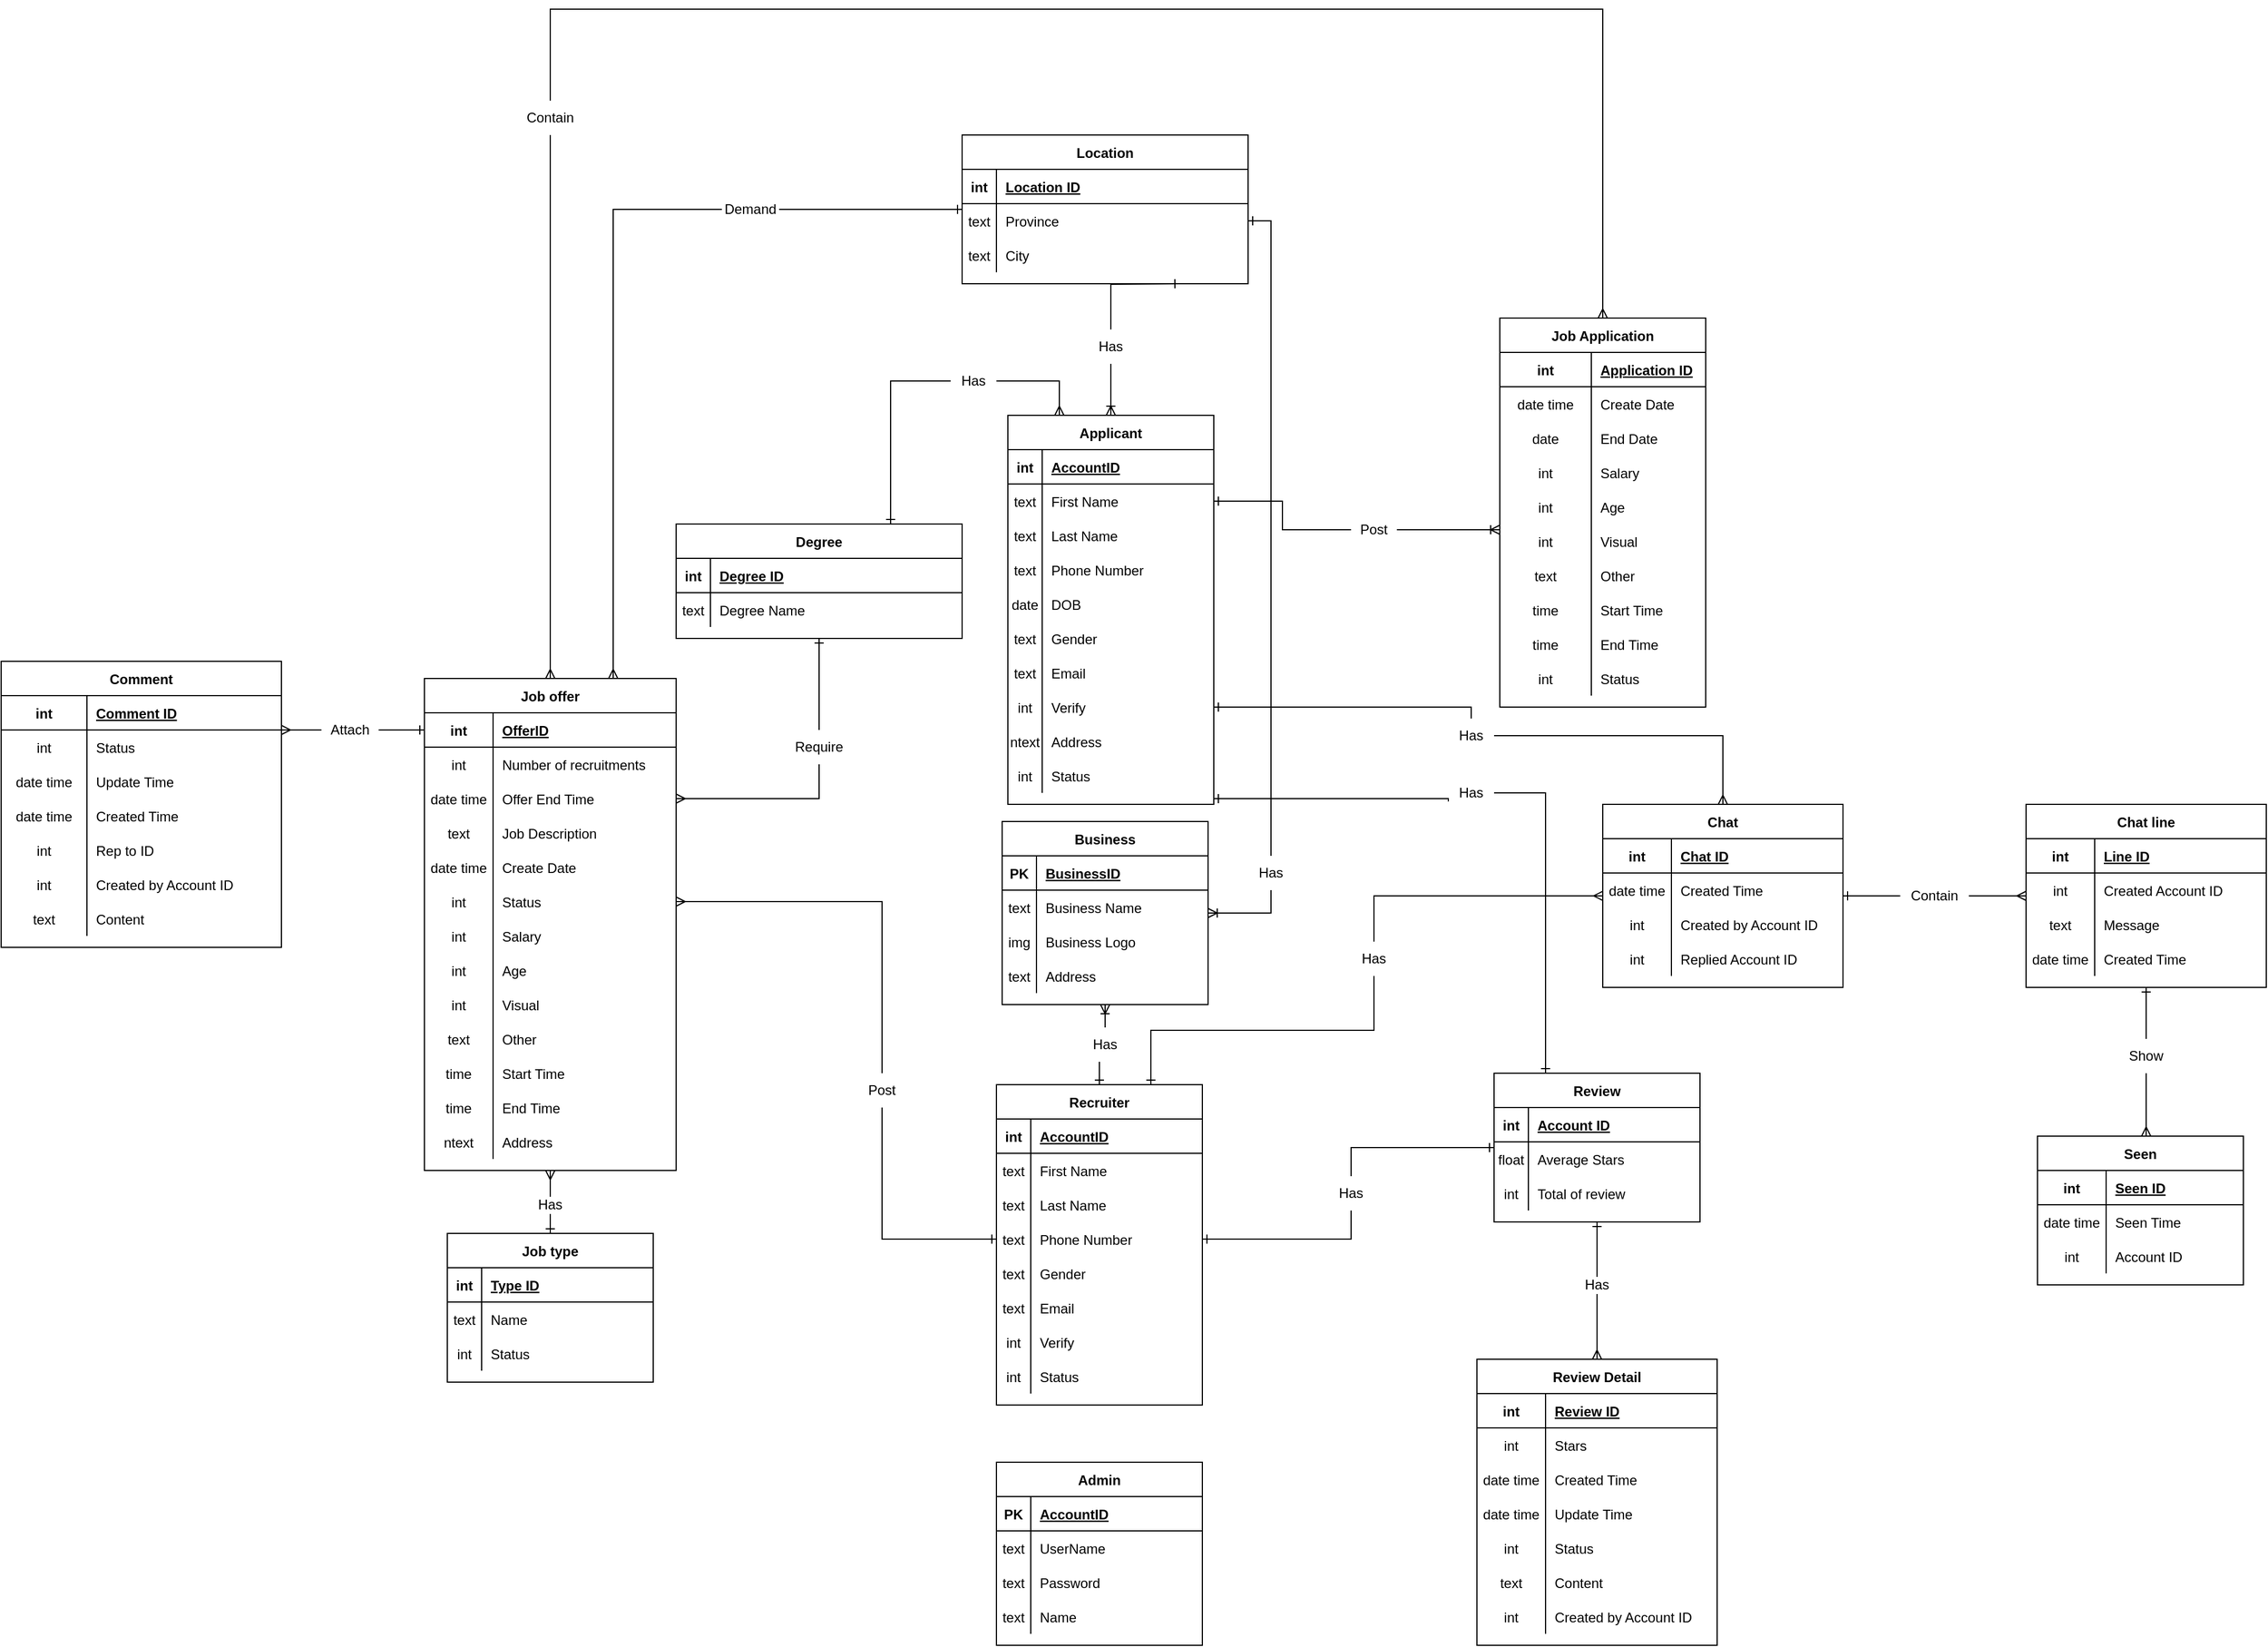 <mxfile version="20.3.2" type="device"><diagram id="R2lEEEUBdFMjLlhIrx00" name="Page-1"><mxGraphModel dx="2271" dy="762" grid="1" gridSize="10" guides="1" tooltips="1" connect="1" arrows="1" fold="1" page="1" pageScale="1" pageWidth="850" pageHeight="1100" background="none" math="0" shadow="0" extFonts="Permanent Marker^https://fonts.googleapis.com/css?family=Permanent+Marker"><root><mxCell id="0"/><mxCell id="1" parent="0"/><mxCell id="hs_gUvu0fPB2Asb3_hia-65" style="edgeStyle=orthogonalEdgeStyle;rounded=0;orthogonalLoop=1;jettySize=auto;html=1;exitX=0.5;exitY=1;exitDx=0;exitDy=0;entryX=0.5;entryY=0;entryDx=0;entryDy=0;startArrow=none;startFill=0;endArrow=ERoneToMany;endFill=0;" parent="1" source="hs_gUvu0fPB2Asb3_hia-66" target="Fbb_kzJq7lMdHLtAddSl-84" edge="1"><mxGeometry relative="1" as="geometry"><Array as="points"><mxPoint x="910" y="410"/><mxPoint x="910" y="410"/></Array></mxGeometry></mxCell><mxCell id="NVnelqEtTGuxJZn6aChZ-30" style="edgeStyle=orthogonalEdgeStyle;rounded=0;orthogonalLoop=1;jettySize=auto;html=1;entryX=0.75;entryY=0;entryDx=0;entryDy=0;startArrow=none;startFill=0;endArrow=ERmany;endFill=0;" parent="1" source="NVnelqEtTGuxJZn6aChZ-34" target="Fbb_kzJq7lMdHLtAddSl-279" edge="1"><mxGeometry relative="1" as="geometry"/></mxCell><mxCell id="C-vyLk0tnHw3VtMMgP7b-2" value="Location" style="shape=table;startSize=30;container=1;collapsible=1;childLayout=tableLayout;fixedRows=1;rowLines=0;fontStyle=1;align=center;resizeLast=1;" parent="1" vertex="1"><mxGeometry x="780" y="200" width="250" height="130" as="geometry"/></mxCell><mxCell id="C-vyLk0tnHw3VtMMgP7b-3" value="" style="shape=partialRectangle;collapsible=0;dropTarget=0;pointerEvents=0;fillColor=none;points=[[0,0.5],[1,0.5]];portConstraint=eastwest;top=0;left=0;right=0;bottom=1;" parent="C-vyLk0tnHw3VtMMgP7b-2" vertex="1"><mxGeometry y="30" width="250" height="30" as="geometry"/></mxCell><mxCell id="C-vyLk0tnHw3VtMMgP7b-4" value="int" style="shape=partialRectangle;overflow=hidden;connectable=0;fillColor=none;top=0;left=0;bottom=0;right=0;fontStyle=1;" parent="C-vyLk0tnHw3VtMMgP7b-3" vertex="1"><mxGeometry width="30" height="30" as="geometry"><mxRectangle width="30" height="30" as="alternateBounds"/></mxGeometry></mxCell><mxCell id="C-vyLk0tnHw3VtMMgP7b-5" value="Location ID" style="shape=partialRectangle;overflow=hidden;connectable=0;fillColor=none;top=0;left=0;bottom=0;right=0;align=left;spacingLeft=6;fontStyle=5;" parent="C-vyLk0tnHw3VtMMgP7b-3" vertex="1"><mxGeometry x="30" width="220" height="30" as="geometry"><mxRectangle width="220" height="30" as="alternateBounds"/></mxGeometry></mxCell><mxCell id="C-vyLk0tnHw3VtMMgP7b-9" value="" style="shape=partialRectangle;collapsible=0;dropTarget=0;pointerEvents=0;fillColor=none;points=[[0,0.5],[1,0.5]];portConstraint=eastwest;top=0;left=0;right=0;bottom=0;" parent="C-vyLk0tnHw3VtMMgP7b-2" vertex="1"><mxGeometry y="60" width="250" height="30" as="geometry"/></mxCell><mxCell id="C-vyLk0tnHw3VtMMgP7b-10" value="text" style="shape=partialRectangle;overflow=hidden;connectable=0;fillColor=none;top=0;left=0;bottom=0;right=0;" parent="C-vyLk0tnHw3VtMMgP7b-9" vertex="1"><mxGeometry width="30" height="30" as="geometry"><mxRectangle width="30" height="30" as="alternateBounds"/></mxGeometry></mxCell><mxCell id="C-vyLk0tnHw3VtMMgP7b-11" value="Province" style="shape=partialRectangle;overflow=hidden;connectable=0;fillColor=none;top=0;left=0;bottom=0;right=0;align=left;spacingLeft=6;" parent="C-vyLk0tnHw3VtMMgP7b-9" vertex="1"><mxGeometry x="30" width="220" height="30" as="geometry"><mxRectangle width="220" height="30" as="alternateBounds"/></mxGeometry></mxCell><mxCell id="C-vyLk0tnHw3VtMMgP7b-6" value="" style="shape=partialRectangle;collapsible=0;dropTarget=0;pointerEvents=0;fillColor=none;points=[[0,0.5],[1,0.5]];portConstraint=eastwest;top=0;left=0;right=0;bottom=0;" parent="C-vyLk0tnHw3VtMMgP7b-2" vertex="1"><mxGeometry y="90" width="250" height="30" as="geometry"/></mxCell><mxCell id="C-vyLk0tnHw3VtMMgP7b-7" value="text" style="shape=partialRectangle;overflow=hidden;connectable=0;fillColor=none;top=0;left=0;bottom=0;right=0;" parent="C-vyLk0tnHw3VtMMgP7b-6" vertex="1"><mxGeometry width="30" height="30" as="geometry"><mxRectangle width="30" height="30" as="alternateBounds"/></mxGeometry></mxCell><mxCell id="C-vyLk0tnHw3VtMMgP7b-8" value="City" style="shape=partialRectangle;overflow=hidden;connectable=0;fillColor=none;top=0;left=0;bottom=0;right=0;align=left;spacingLeft=6;" parent="C-vyLk0tnHw3VtMMgP7b-6" vertex="1"><mxGeometry x="30" width="220" height="30" as="geometry"><mxRectangle width="220" height="30" as="alternateBounds"/></mxGeometry></mxCell><mxCell id="hs_gUvu0fPB2Asb3_hia-30" style="edgeStyle=orthogonalEdgeStyle;rounded=0;orthogonalLoop=1;jettySize=auto;html=1;exitX=1;exitY=0.5;exitDx=0;exitDy=0;entryX=0.25;entryY=0;entryDx=0;entryDy=0;startArrow=none;startFill=0;endArrow=ERmany;endFill=0;" parent="1" source="hs_gUvu0fPB2Asb3_hia-31" target="Fbb_kzJq7lMdHLtAddSl-84" edge="1"><mxGeometry relative="1" as="geometry"/></mxCell><mxCell id="NVnelqEtTGuxJZn6aChZ-29" style="edgeStyle=orthogonalEdgeStyle;rounded=0;orthogonalLoop=1;jettySize=auto;html=1;entryX=1;entryY=0.5;entryDx=0;entryDy=0;startArrow=none;startFill=0;endArrow=ERmany;endFill=0;" parent="1" source="NVnelqEtTGuxJZn6aChZ-36" target="Fbb_kzJq7lMdHLtAddSl-286" edge="1"><mxGeometry relative="1" as="geometry"/></mxCell><mxCell id="C-vyLk0tnHw3VtMMgP7b-13" value="Degree" style="shape=table;startSize=30;container=1;collapsible=1;childLayout=tableLayout;fixedRows=1;rowLines=0;fontStyle=1;align=center;resizeLast=1;" parent="1" vertex="1"><mxGeometry x="530" y="540" width="250" height="100" as="geometry"/></mxCell><mxCell id="C-vyLk0tnHw3VtMMgP7b-14" value="" style="shape=partialRectangle;collapsible=0;dropTarget=0;pointerEvents=0;fillColor=none;points=[[0,0.5],[1,0.5]];portConstraint=eastwest;top=0;left=0;right=0;bottom=1;" parent="C-vyLk0tnHw3VtMMgP7b-13" vertex="1"><mxGeometry y="30" width="250" height="30" as="geometry"/></mxCell><mxCell id="C-vyLk0tnHw3VtMMgP7b-15" value="int" style="shape=partialRectangle;overflow=hidden;connectable=0;fillColor=none;top=0;left=0;bottom=0;right=0;fontStyle=1;" parent="C-vyLk0tnHw3VtMMgP7b-14" vertex="1"><mxGeometry width="30" height="30" as="geometry"><mxRectangle width="30" height="30" as="alternateBounds"/></mxGeometry></mxCell><mxCell id="C-vyLk0tnHw3VtMMgP7b-16" value="Degree ID" style="shape=partialRectangle;overflow=hidden;connectable=0;fillColor=none;top=0;left=0;bottom=0;right=0;align=left;spacingLeft=6;fontStyle=5;" parent="C-vyLk0tnHw3VtMMgP7b-14" vertex="1"><mxGeometry x="30" width="220" height="30" as="geometry"><mxRectangle width="220" height="30" as="alternateBounds"/></mxGeometry></mxCell><mxCell id="C-vyLk0tnHw3VtMMgP7b-17" value="" style="shape=partialRectangle;collapsible=0;dropTarget=0;pointerEvents=0;fillColor=none;points=[[0,0.5],[1,0.5]];portConstraint=eastwest;top=0;left=0;right=0;bottom=0;" parent="C-vyLk0tnHw3VtMMgP7b-13" vertex="1"><mxGeometry y="60" width="250" height="30" as="geometry"/></mxCell><mxCell id="C-vyLk0tnHw3VtMMgP7b-18" value="text" style="shape=partialRectangle;overflow=hidden;connectable=0;fillColor=none;top=0;left=0;bottom=0;right=0;" parent="C-vyLk0tnHw3VtMMgP7b-17" vertex="1"><mxGeometry width="30" height="30" as="geometry"><mxRectangle width="30" height="30" as="alternateBounds"/></mxGeometry></mxCell><mxCell id="C-vyLk0tnHw3VtMMgP7b-19" value="Degree Name" style="shape=partialRectangle;overflow=hidden;connectable=0;fillColor=none;top=0;left=0;bottom=0;right=0;align=left;spacingLeft=6;" parent="C-vyLk0tnHw3VtMMgP7b-17" vertex="1"><mxGeometry x="30" width="220" height="30" as="geometry"><mxRectangle width="220" height="30" as="alternateBounds"/></mxGeometry></mxCell><mxCell id="hs_gUvu0fPB2Asb3_hia-117" style="edgeStyle=orthogonalEdgeStyle;rounded=0;orthogonalLoop=1;jettySize=auto;html=1;entryX=0.25;entryY=0;entryDx=0;entryDy=0;startArrow=none;startFill=0;endArrow=ERone;endFill=0;exitX=1;exitY=0.5;exitDx=0;exitDy=0;" parent="1" source="hs_gUvu0fPB2Asb3_hia-118" target="Fbb_kzJq7lMdHLtAddSl-201" edge="1"><mxGeometry relative="1" as="geometry"><mxPoint x="1230" y="770" as="sourcePoint"/><Array as="points"><mxPoint x="1290" y="775"/></Array></mxGeometry></mxCell><mxCell id="Fbb_kzJq7lMdHLtAddSl-84" value="Applicant" style="shape=table;startSize=30;container=1;collapsible=1;childLayout=tableLayout;fixedRows=1;rowLines=0;fontStyle=1;align=center;resizeLast=1;" parent="1" vertex="1"><mxGeometry x="820" y="445" width="180" height="340" as="geometry"/></mxCell><mxCell id="Fbb_kzJq7lMdHLtAddSl-85" value="" style="shape=tableRow;horizontal=0;startSize=0;swimlaneHead=0;swimlaneBody=0;fillColor=none;collapsible=0;dropTarget=0;points=[[0,0.5],[1,0.5]];portConstraint=eastwest;top=0;left=0;right=0;bottom=1;" parent="Fbb_kzJq7lMdHLtAddSl-84" vertex="1"><mxGeometry y="30" width="180" height="30" as="geometry"/></mxCell><mxCell id="Fbb_kzJq7lMdHLtAddSl-86" value="int" style="shape=partialRectangle;connectable=0;fillColor=none;top=0;left=0;bottom=0;right=0;fontStyle=1;overflow=hidden;" parent="Fbb_kzJq7lMdHLtAddSl-85" vertex="1"><mxGeometry width="30" height="30" as="geometry"><mxRectangle width="30" height="30" as="alternateBounds"/></mxGeometry></mxCell><mxCell id="Fbb_kzJq7lMdHLtAddSl-87" value="AccountID" style="shape=partialRectangle;connectable=0;fillColor=none;top=0;left=0;bottom=0;right=0;align=left;spacingLeft=6;fontStyle=5;overflow=hidden;" parent="Fbb_kzJq7lMdHLtAddSl-85" vertex="1"><mxGeometry x="30" width="150" height="30" as="geometry"><mxRectangle width="150" height="30" as="alternateBounds"/></mxGeometry></mxCell><mxCell id="Fbb_kzJq7lMdHLtAddSl-88" value="" style="shape=tableRow;horizontal=0;startSize=0;swimlaneHead=0;swimlaneBody=0;fillColor=none;collapsible=0;dropTarget=0;points=[[0,0.5],[1,0.5]];portConstraint=eastwest;top=0;left=0;right=0;bottom=0;" parent="Fbb_kzJq7lMdHLtAddSl-84" vertex="1"><mxGeometry y="60" width="180" height="30" as="geometry"/></mxCell><mxCell id="Fbb_kzJq7lMdHLtAddSl-89" value="text" style="shape=partialRectangle;connectable=0;fillColor=none;top=0;left=0;bottom=0;right=0;editable=1;overflow=hidden;" parent="Fbb_kzJq7lMdHLtAddSl-88" vertex="1"><mxGeometry width="30" height="30" as="geometry"><mxRectangle width="30" height="30" as="alternateBounds"/></mxGeometry></mxCell><mxCell id="Fbb_kzJq7lMdHLtAddSl-90" value="First Name" style="shape=partialRectangle;connectable=0;fillColor=none;top=0;left=0;bottom=0;right=0;align=left;spacingLeft=6;overflow=hidden;" parent="Fbb_kzJq7lMdHLtAddSl-88" vertex="1"><mxGeometry x="30" width="150" height="30" as="geometry"><mxRectangle width="150" height="30" as="alternateBounds"/></mxGeometry></mxCell><mxCell id="Fbb_kzJq7lMdHLtAddSl-91" value="" style="shape=tableRow;horizontal=0;startSize=0;swimlaneHead=0;swimlaneBody=0;fillColor=none;collapsible=0;dropTarget=0;points=[[0,0.5],[1,0.5]];portConstraint=eastwest;top=0;left=0;right=0;bottom=0;" parent="Fbb_kzJq7lMdHLtAddSl-84" vertex="1"><mxGeometry y="90" width="180" height="30" as="geometry"/></mxCell><mxCell id="Fbb_kzJq7lMdHLtAddSl-92" value="text" style="shape=partialRectangle;connectable=0;fillColor=none;top=0;left=0;bottom=0;right=0;editable=1;overflow=hidden;" parent="Fbb_kzJq7lMdHLtAddSl-91" vertex="1"><mxGeometry width="30" height="30" as="geometry"><mxRectangle width="30" height="30" as="alternateBounds"/></mxGeometry></mxCell><mxCell id="Fbb_kzJq7lMdHLtAddSl-93" value="Last Name" style="shape=partialRectangle;connectable=0;fillColor=none;top=0;left=0;bottom=0;right=0;align=left;spacingLeft=6;overflow=hidden;" parent="Fbb_kzJq7lMdHLtAddSl-91" vertex="1"><mxGeometry x="30" width="150" height="30" as="geometry"><mxRectangle width="150" height="30" as="alternateBounds"/></mxGeometry></mxCell><mxCell id="Fbb_kzJq7lMdHLtAddSl-94" value="" style="shape=tableRow;horizontal=0;startSize=0;swimlaneHead=0;swimlaneBody=0;fillColor=none;collapsible=0;dropTarget=0;points=[[0,0.5],[1,0.5]];portConstraint=eastwest;top=0;left=0;right=0;bottom=0;" parent="Fbb_kzJq7lMdHLtAddSl-84" vertex="1"><mxGeometry y="120" width="180" height="30" as="geometry"/></mxCell><mxCell id="Fbb_kzJq7lMdHLtAddSl-95" value="text" style="shape=partialRectangle;connectable=0;fillColor=none;top=0;left=0;bottom=0;right=0;editable=1;overflow=hidden;" parent="Fbb_kzJq7lMdHLtAddSl-94" vertex="1"><mxGeometry width="30" height="30" as="geometry"><mxRectangle width="30" height="30" as="alternateBounds"/></mxGeometry></mxCell><mxCell id="Fbb_kzJq7lMdHLtAddSl-96" value="Phone Number" style="shape=partialRectangle;connectable=0;fillColor=none;top=0;left=0;bottom=0;right=0;align=left;spacingLeft=6;overflow=hidden;" parent="Fbb_kzJq7lMdHLtAddSl-94" vertex="1"><mxGeometry x="30" width="150" height="30" as="geometry"><mxRectangle width="150" height="30" as="alternateBounds"/></mxGeometry></mxCell><mxCell id="Fbb_kzJq7lMdHLtAddSl-101" value="" style="shape=tableRow;horizontal=0;startSize=0;swimlaneHead=0;swimlaneBody=0;fillColor=none;collapsible=0;dropTarget=0;points=[[0,0.5],[1,0.5]];portConstraint=eastwest;top=0;left=0;right=0;bottom=0;" parent="Fbb_kzJq7lMdHLtAddSl-84" vertex="1"><mxGeometry y="150" width="180" height="30" as="geometry"/></mxCell><mxCell id="Fbb_kzJq7lMdHLtAddSl-102" value="date" style="shape=partialRectangle;connectable=0;fillColor=none;top=0;left=0;bottom=0;right=0;editable=1;overflow=hidden;" parent="Fbb_kzJq7lMdHLtAddSl-101" vertex="1"><mxGeometry width="30" height="30" as="geometry"><mxRectangle width="30" height="30" as="alternateBounds"/></mxGeometry></mxCell><mxCell id="Fbb_kzJq7lMdHLtAddSl-103" value="DOB" style="shape=partialRectangle;connectable=0;fillColor=none;top=0;left=0;bottom=0;right=0;align=left;spacingLeft=6;overflow=hidden;" parent="Fbb_kzJq7lMdHLtAddSl-101" vertex="1"><mxGeometry x="30" width="150" height="30" as="geometry"><mxRectangle width="150" height="30" as="alternateBounds"/></mxGeometry></mxCell><mxCell id="Fbb_kzJq7lMdHLtAddSl-104" value="" style="shape=tableRow;horizontal=0;startSize=0;swimlaneHead=0;swimlaneBody=0;fillColor=none;collapsible=0;dropTarget=0;points=[[0,0.5],[1,0.5]];portConstraint=eastwest;top=0;left=0;right=0;bottom=0;" parent="Fbb_kzJq7lMdHLtAddSl-84" vertex="1"><mxGeometry y="180" width="180" height="30" as="geometry"/></mxCell><mxCell id="Fbb_kzJq7lMdHLtAddSl-105" value="text" style="shape=partialRectangle;connectable=0;fillColor=none;top=0;left=0;bottom=0;right=0;editable=1;overflow=hidden;" parent="Fbb_kzJq7lMdHLtAddSl-104" vertex="1"><mxGeometry width="30" height="30" as="geometry"><mxRectangle width="30" height="30" as="alternateBounds"/></mxGeometry></mxCell><mxCell id="Fbb_kzJq7lMdHLtAddSl-106" value="Gender" style="shape=partialRectangle;connectable=0;fillColor=none;top=0;left=0;bottom=0;right=0;align=left;spacingLeft=6;overflow=hidden;" parent="Fbb_kzJq7lMdHLtAddSl-104" vertex="1"><mxGeometry x="30" width="150" height="30" as="geometry"><mxRectangle width="150" height="30" as="alternateBounds"/></mxGeometry></mxCell><mxCell id="Fbb_kzJq7lMdHLtAddSl-107" value="" style="shape=tableRow;horizontal=0;startSize=0;swimlaneHead=0;swimlaneBody=0;fillColor=none;collapsible=0;dropTarget=0;points=[[0,0.5],[1,0.5]];portConstraint=eastwest;top=0;left=0;right=0;bottom=0;" parent="Fbb_kzJq7lMdHLtAddSl-84" vertex="1"><mxGeometry y="210" width="180" height="30" as="geometry"/></mxCell><mxCell id="Fbb_kzJq7lMdHLtAddSl-108" value="text" style="shape=partialRectangle;connectable=0;fillColor=none;top=0;left=0;bottom=0;right=0;editable=1;overflow=hidden;" parent="Fbb_kzJq7lMdHLtAddSl-107" vertex="1"><mxGeometry width="30" height="30" as="geometry"><mxRectangle width="30" height="30" as="alternateBounds"/></mxGeometry></mxCell><mxCell id="Fbb_kzJq7lMdHLtAddSl-109" value="Email" style="shape=partialRectangle;connectable=0;fillColor=none;top=0;left=0;bottom=0;right=0;align=left;spacingLeft=6;overflow=hidden;" parent="Fbb_kzJq7lMdHLtAddSl-107" vertex="1"><mxGeometry x="30" width="150" height="30" as="geometry"><mxRectangle width="150" height="30" as="alternateBounds"/></mxGeometry></mxCell><mxCell id="Fbb_kzJq7lMdHLtAddSl-114" value="" style="shape=tableRow;horizontal=0;startSize=0;swimlaneHead=0;swimlaneBody=0;fillColor=none;collapsible=0;dropTarget=0;points=[[0,0.5],[1,0.5]];portConstraint=eastwest;top=0;left=0;right=0;bottom=0;" parent="Fbb_kzJq7lMdHLtAddSl-84" vertex="1"><mxGeometry y="240" width="180" height="30" as="geometry"/></mxCell><mxCell id="Fbb_kzJq7lMdHLtAddSl-115" value="int" style="shape=partialRectangle;connectable=0;fillColor=none;top=0;left=0;bottom=0;right=0;editable=1;overflow=hidden;" parent="Fbb_kzJq7lMdHLtAddSl-114" vertex="1"><mxGeometry width="30" height="30" as="geometry"><mxRectangle width="30" height="30" as="alternateBounds"/></mxGeometry></mxCell><mxCell id="Fbb_kzJq7lMdHLtAddSl-116" value="Verify" style="shape=partialRectangle;connectable=0;fillColor=none;top=0;left=0;bottom=0;right=0;align=left;spacingLeft=6;overflow=hidden;" parent="Fbb_kzJq7lMdHLtAddSl-114" vertex="1"><mxGeometry x="30" width="150" height="30" as="geometry"><mxRectangle width="150" height="30" as="alternateBounds"/></mxGeometry></mxCell><mxCell id="Fbb_kzJq7lMdHLtAddSl-120" value="" style="shape=tableRow;horizontal=0;startSize=0;swimlaneHead=0;swimlaneBody=0;fillColor=none;collapsible=0;dropTarget=0;points=[[0,0.5],[1,0.5]];portConstraint=eastwest;top=0;left=0;right=0;bottom=0;" parent="Fbb_kzJq7lMdHLtAddSl-84" vertex="1"><mxGeometry y="270" width="180" height="30" as="geometry"/></mxCell><mxCell id="Fbb_kzJq7lMdHLtAddSl-121" value="ntext" style="shape=partialRectangle;connectable=0;fillColor=none;top=0;left=0;bottom=0;right=0;editable=1;overflow=hidden;" parent="Fbb_kzJq7lMdHLtAddSl-120" vertex="1"><mxGeometry width="30" height="30" as="geometry"><mxRectangle width="30" height="30" as="alternateBounds"/></mxGeometry></mxCell><mxCell id="Fbb_kzJq7lMdHLtAddSl-122" value="Address" style="shape=partialRectangle;connectable=0;fillColor=none;top=0;left=0;bottom=0;right=0;align=left;spacingLeft=6;overflow=hidden;" parent="Fbb_kzJq7lMdHLtAddSl-120" vertex="1"><mxGeometry x="30" width="150" height="30" as="geometry"><mxRectangle width="150" height="30" as="alternateBounds"/></mxGeometry></mxCell><mxCell id="8gJoSKb9VWu0CqjSvn-G-15" value="" style="shape=tableRow;horizontal=0;startSize=0;swimlaneHead=0;swimlaneBody=0;fillColor=none;collapsible=0;dropTarget=0;points=[[0,0.5],[1,0.5]];portConstraint=eastwest;top=0;left=0;right=0;bottom=0;" parent="Fbb_kzJq7lMdHLtAddSl-84" vertex="1"><mxGeometry y="300" width="180" height="30" as="geometry"/></mxCell><mxCell id="8gJoSKb9VWu0CqjSvn-G-16" value="int" style="shape=partialRectangle;connectable=0;fillColor=none;top=0;left=0;bottom=0;right=0;editable=1;overflow=hidden;" parent="8gJoSKb9VWu0CqjSvn-G-15" vertex="1"><mxGeometry width="30" height="30" as="geometry"><mxRectangle width="30" height="30" as="alternateBounds"/></mxGeometry></mxCell><mxCell id="8gJoSKb9VWu0CqjSvn-G-17" value="Status" style="shape=partialRectangle;connectable=0;fillColor=none;top=0;left=0;bottom=0;right=0;align=left;spacingLeft=6;overflow=hidden;" parent="8gJoSKb9VWu0CqjSvn-G-15" vertex="1"><mxGeometry x="30" width="150" height="30" as="geometry"><mxRectangle width="150" height="30" as="alternateBounds"/></mxGeometry></mxCell><mxCell id="Fbb_kzJq7lMdHLtAddSl-123" value="Job Application" style="shape=table;startSize=30;container=1;collapsible=1;childLayout=tableLayout;fixedRows=1;rowLines=0;fontStyle=1;align=center;resizeLast=1;" parent="1" vertex="1"><mxGeometry x="1250" y="360" width="180" height="340" as="geometry"/></mxCell><mxCell id="Fbb_kzJq7lMdHLtAddSl-124" value="" style="shape=tableRow;horizontal=0;startSize=0;swimlaneHead=0;swimlaneBody=0;fillColor=none;collapsible=0;dropTarget=0;points=[[0,0.5],[1,0.5]];portConstraint=eastwest;top=0;left=0;right=0;bottom=1;" parent="Fbb_kzJq7lMdHLtAddSl-123" vertex="1"><mxGeometry y="30" width="180" height="30" as="geometry"/></mxCell><mxCell id="Fbb_kzJq7lMdHLtAddSl-125" value="int" style="shape=partialRectangle;connectable=0;fillColor=none;top=0;left=0;bottom=0;right=0;fontStyle=1;overflow=hidden;" parent="Fbb_kzJq7lMdHLtAddSl-124" vertex="1"><mxGeometry width="80" height="30" as="geometry"><mxRectangle width="80" height="30" as="alternateBounds"/></mxGeometry></mxCell><mxCell id="Fbb_kzJq7lMdHLtAddSl-126" value="Application ID" style="shape=partialRectangle;connectable=0;fillColor=none;top=0;left=0;bottom=0;right=0;align=left;spacingLeft=6;fontStyle=5;overflow=hidden;" parent="Fbb_kzJq7lMdHLtAddSl-124" vertex="1"><mxGeometry x="80" width="100" height="30" as="geometry"><mxRectangle width="100" height="30" as="alternateBounds"/></mxGeometry></mxCell><mxCell id="Fbb_kzJq7lMdHLtAddSl-127" value="" style="shape=tableRow;horizontal=0;startSize=0;swimlaneHead=0;swimlaneBody=0;fillColor=none;collapsible=0;dropTarget=0;points=[[0,0.5],[1,0.5]];portConstraint=eastwest;top=0;left=0;right=0;bottom=0;" parent="Fbb_kzJq7lMdHLtAddSl-123" vertex="1"><mxGeometry y="60" width="180" height="30" as="geometry"/></mxCell><mxCell id="Fbb_kzJq7lMdHLtAddSl-128" value="date time" style="shape=partialRectangle;connectable=0;fillColor=none;top=0;left=0;bottom=0;right=0;editable=1;overflow=hidden;" parent="Fbb_kzJq7lMdHLtAddSl-127" vertex="1"><mxGeometry width="80" height="30" as="geometry"><mxRectangle width="80" height="30" as="alternateBounds"/></mxGeometry></mxCell><mxCell id="Fbb_kzJq7lMdHLtAddSl-129" value="Create Date" style="shape=partialRectangle;connectable=0;fillColor=none;top=0;left=0;bottom=0;right=0;align=left;spacingLeft=6;overflow=hidden;" parent="Fbb_kzJq7lMdHLtAddSl-127" vertex="1"><mxGeometry x="80" width="100" height="30" as="geometry"><mxRectangle width="100" height="30" as="alternateBounds"/></mxGeometry></mxCell><mxCell id="Fbb_kzJq7lMdHLtAddSl-130" value="" style="shape=tableRow;horizontal=0;startSize=0;swimlaneHead=0;swimlaneBody=0;fillColor=none;collapsible=0;dropTarget=0;points=[[0,0.5],[1,0.5]];portConstraint=eastwest;top=0;left=0;right=0;bottom=0;" parent="Fbb_kzJq7lMdHLtAddSl-123" vertex="1"><mxGeometry y="90" width="180" height="30" as="geometry"/></mxCell><mxCell id="Fbb_kzJq7lMdHLtAddSl-131" value="date" style="shape=partialRectangle;connectable=0;fillColor=none;top=0;left=0;bottom=0;right=0;editable=1;overflow=hidden;" parent="Fbb_kzJq7lMdHLtAddSl-130" vertex="1"><mxGeometry width="80" height="30" as="geometry"><mxRectangle width="80" height="30" as="alternateBounds"/></mxGeometry></mxCell><mxCell id="Fbb_kzJq7lMdHLtAddSl-132" value="End Date" style="shape=partialRectangle;connectable=0;fillColor=none;top=0;left=0;bottom=0;right=0;align=left;spacingLeft=6;overflow=hidden;" parent="Fbb_kzJq7lMdHLtAddSl-130" vertex="1"><mxGeometry x="80" width="100" height="30" as="geometry"><mxRectangle width="100" height="30" as="alternateBounds"/></mxGeometry></mxCell><mxCell id="C-vyLk0tnHw3VtMMgP7b-27" value="" style="shape=partialRectangle;collapsible=0;dropTarget=0;pointerEvents=0;fillColor=none;points=[[0,0.5],[1,0.5]];portConstraint=eastwest;top=0;left=0;right=0;bottom=0;" parent="Fbb_kzJq7lMdHLtAddSl-123" vertex="1"><mxGeometry y="120" width="180" height="30" as="geometry"/></mxCell><mxCell id="C-vyLk0tnHw3VtMMgP7b-28" value="int" style="shape=partialRectangle;overflow=hidden;connectable=0;fillColor=none;top=0;left=0;bottom=0;right=0;" parent="C-vyLk0tnHw3VtMMgP7b-27" vertex="1"><mxGeometry width="80" height="30" as="geometry"><mxRectangle width="80" height="30" as="alternateBounds"/></mxGeometry></mxCell><mxCell id="C-vyLk0tnHw3VtMMgP7b-29" value="Salary" style="shape=partialRectangle;overflow=hidden;connectable=0;fillColor=none;top=0;left=0;bottom=0;right=0;align=left;spacingLeft=6;" parent="C-vyLk0tnHw3VtMMgP7b-27" vertex="1"><mxGeometry x="80" width="100" height="30" as="geometry"><mxRectangle width="100" height="30" as="alternateBounds"/></mxGeometry></mxCell><mxCell id="Fbb_kzJq7lMdHLtAddSl-60" value="" style="shape=tableRow;horizontal=0;startSize=0;swimlaneHead=0;swimlaneBody=0;fillColor=none;collapsible=0;dropTarget=0;points=[[0,0.5],[1,0.5]];portConstraint=eastwest;top=0;left=0;right=0;bottom=0;" parent="Fbb_kzJq7lMdHLtAddSl-123" vertex="1"><mxGeometry y="150" width="180" height="30" as="geometry"/></mxCell><mxCell id="Fbb_kzJq7lMdHLtAddSl-61" value="int" style="shape=partialRectangle;connectable=0;fillColor=none;top=0;left=0;bottom=0;right=0;editable=1;overflow=hidden;" parent="Fbb_kzJq7lMdHLtAddSl-60" vertex="1"><mxGeometry width="80" height="30" as="geometry"><mxRectangle width="80" height="30" as="alternateBounds"/></mxGeometry></mxCell><mxCell id="Fbb_kzJq7lMdHLtAddSl-62" value="Age" style="shape=partialRectangle;connectable=0;fillColor=none;top=0;left=0;bottom=0;right=0;align=left;spacingLeft=6;overflow=hidden;" parent="Fbb_kzJq7lMdHLtAddSl-60" vertex="1"><mxGeometry x="80" width="100" height="30" as="geometry"><mxRectangle width="100" height="30" as="alternateBounds"/></mxGeometry></mxCell><mxCell id="Fbb_kzJq7lMdHLtAddSl-63" value="" style="shape=tableRow;horizontal=0;startSize=0;swimlaneHead=0;swimlaneBody=0;fillColor=none;collapsible=0;dropTarget=0;points=[[0,0.5],[1,0.5]];portConstraint=eastwest;top=0;left=0;right=0;bottom=0;" parent="Fbb_kzJq7lMdHLtAddSl-123" vertex="1"><mxGeometry y="180" width="180" height="30" as="geometry"/></mxCell><mxCell id="Fbb_kzJq7lMdHLtAddSl-64" value="int" style="shape=partialRectangle;connectable=0;fillColor=none;top=0;left=0;bottom=0;right=0;editable=1;overflow=hidden;" parent="Fbb_kzJq7lMdHLtAddSl-63" vertex="1"><mxGeometry width="80" height="30" as="geometry"><mxRectangle width="80" height="30" as="alternateBounds"/></mxGeometry></mxCell><mxCell id="Fbb_kzJq7lMdHLtAddSl-65" value="Visual" style="shape=partialRectangle;connectable=0;fillColor=none;top=0;left=0;bottom=0;right=0;align=left;spacingLeft=6;overflow=hidden;" parent="Fbb_kzJq7lMdHLtAddSl-63" vertex="1"><mxGeometry x="80" width="100" height="30" as="geometry"><mxRectangle width="100" height="30" as="alternateBounds"/></mxGeometry></mxCell><mxCell id="Fbb_kzJq7lMdHLtAddSl-66" value="" style="shape=tableRow;horizontal=0;startSize=0;swimlaneHead=0;swimlaneBody=0;fillColor=none;collapsible=0;dropTarget=0;points=[[0,0.5],[1,0.5]];portConstraint=eastwest;top=0;left=0;right=0;bottom=0;" parent="Fbb_kzJq7lMdHLtAddSl-123" vertex="1"><mxGeometry y="210" width="180" height="30" as="geometry"/></mxCell><mxCell id="Fbb_kzJq7lMdHLtAddSl-67" value="text" style="shape=partialRectangle;connectable=0;fillColor=none;top=0;left=0;bottom=0;right=0;editable=1;overflow=hidden;" parent="Fbb_kzJq7lMdHLtAddSl-66" vertex="1"><mxGeometry width="80" height="30" as="geometry"><mxRectangle width="80" height="30" as="alternateBounds"/></mxGeometry></mxCell><mxCell id="Fbb_kzJq7lMdHLtAddSl-68" value="Other" style="shape=partialRectangle;connectable=0;fillColor=none;top=0;left=0;bottom=0;right=0;align=left;spacingLeft=6;overflow=hidden;" parent="Fbb_kzJq7lMdHLtAddSl-66" vertex="1"><mxGeometry x="80" width="100" height="30" as="geometry"><mxRectangle width="100" height="30" as="alternateBounds"/></mxGeometry></mxCell><mxCell id="Fbb_kzJq7lMdHLtAddSl-73" value="" style="shape=tableRow;horizontal=0;startSize=0;swimlaneHead=0;swimlaneBody=0;fillColor=none;collapsible=0;dropTarget=0;points=[[0,0.5],[1,0.5]];portConstraint=eastwest;top=0;left=0;right=0;bottom=0;" parent="Fbb_kzJq7lMdHLtAddSl-123" vertex="1"><mxGeometry y="240" width="180" height="30" as="geometry"/></mxCell><mxCell id="Fbb_kzJq7lMdHLtAddSl-74" value="time" style="shape=partialRectangle;connectable=0;fillColor=none;top=0;left=0;bottom=0;right=0;editable=1;overflow=hidden;" parent="Fbb_kzJq7lMdHLtAddSl-73" vertex="1"><mxGeometry width="80" height="30" as="geometry"><mxRectangle width="80" height="30" as="alternateBounds"/></mxGeometry></mxCell><mxCell id="Fbb_kzJq7lMdHLtAddSl-75" value="Start Time" style="shape=partialRectangle;connectable=0;fillColor=none;top=0;left=0;bottom=0;right=0;align=left;spacingLeft=6;overflow=hidden;" parent="Fbb_kzJq7lMdHLtAddSl-73" vertex="1"><mxGeometry x="80" width="100" height="30" as="geometry"><mxRectangle width="100" height="30" as="alternateBounds"/></mxGeometry></mxCell><mxCell id="NVnelqEtTGuxJZn6aChZ-59" value="" style="shape=tableRow;horizontal=0;startSize=0;swimlaneHead=0;swimlaneBody=0;fillColor=none;collapsible=0;dropTarget=0;points=[[0,0.5],[1,0.5]];portConstraint=eastwest;top=0;left=0;right=0;bottom=0;" parent="Fbb_kzJq7lMdHLtAddSl-123" vertex="1"><mxGeometry y="270" width="180" height="30" as="geometry"/></mxCell><mxCell id="NVnelqEtTGuxJZn6aChZ-60" value="time" style="shape=partialRectangle;connectable=0;fillColor=none;top=0;left=0;bottom=0;right=0;editable=1;overflow=hidden;" parent="NVnelqEtTGuxJZn6aChZ-59" vertex="1"><mxGeometry width="80" height="30" as="geometry"><mxRectangle width="80" height="30" as="alternateBounds"/></mxGeometry></mxCell><mxCell id="NVnelqEtTGuxJZn6aChZ-61" value="End Time" style="shape=partialRectangle;connectable=0;fillColor=none;top=0;left=0;bottom=0;right=0;align=left;spacingLeft=6;overflow=hidden;" parent="NVnelqEtTGuxJZn6aChZ-59" vertex="1"><mxGeometry x="80" width="100" height="30" as="geometry"><mxRectangle width="100" height="30" as="alternateBounds"/></mxGeometry></mxCell><mxCell id="Fbb_kzJq7lMdHLtAddSl-133" value="" style="shape=tableRow;horizontal=0;startSize=0;swimlaneHead=0;swimlaneBody=0;fillColor=none;collapsible=0;dropTarget=0;points=[[0,0.5],[1,0.5]];portConstraint=eastwest;top=0;left=0;right=0;bottom=0;" parent="Fbb_kzJq7lMdHLtAddSl-123" vertex="1"><mxGeometry y="300" width="180" height="30" as="geometry"/></mxCell><mxCell id="Fbb_kzJq7lMdHLtAddSl-134" value="int" style="shape=partialRectangle;connectable=0;fillColor=none;top=0;left=0;bottom=0;right=0;editable=1;overflow=hidden;" parent="Fbb_kzJq7lMdHLtAddSl-133" vertex="1"><mxGeometry width="80" height="30" as="geometry"><mxRectangle width="80" height="30" as="alternateBounds"/></mxGeometry></mxCell><mxCell id="Fbb_kzJq7lMdHLtAddSl-135" value="Status" style="shape=partialRectangle;connectable=0;fillColor=none;top=0;left=0;bottom=0;right=0;align=left;spacingLeft=6;overflow=hidden;" parent="Fbb_kzJq7lMdHLtAddSl-133" vertex="1"><mxGeometry x="80" width="100" height="30" as="geometry"><mxRectangle width="100" height="30" as="alternateBounds"/></mxGeometry></mxCell><mxCell id="Fbb_kzJq7lMdHLtAddSl-334" style="edgeStyle=orthogonalEdgeStyle;rounded=0;orthogonalLoop=1;jettySize=auto;html=1;startArrow=none;startFill=0;endArrow=ERmany;endFill=0;" parent="1" source="2QPJEDy7wuL7ViOvtFpV-33" target="Fbb_kzJq7lMdHLtAddSl-175" edge="1"><mxGeometry relative="1" as="geometry"/></mxCell><mxCell id="Fbb_kzJq7lMdHLtAddSl-162" value="Chat" style="shape=table;startSize=30;container=1;collapsible=1;childLayout=tableLayout;fixedRows=1;rowLines=0;fontStyle=1;align=center;resizeLast=1;" parent="1" vertex="1"><mxGeometry x="1340" y="785" width="210" height="160" as="geometry"/></mxCell><mxCell id="Fbb_kzJq7lMdHLtAddSl-163" value="" style="shape=tableRow;horizontal=0;startSize=0;swimlaneHead=0;swimlaneBody=0;fillColor=none;collapsible=0;dropTarget=0;points=[[0,0.5],[1,0.5]];portConstraint=eastwest;top=0;left=0;right=0;bottom=1;" parent="Fbb_kzJq7lMdHLtAddSl-162" vertex="1"><mxGeometry y="30" width="210" height="30" as="geometry"/></mxCell><mxCell id="Fbb_kzJq7lMdHLtAddSl-164" value="int" style="shape=partialRectangle;connectable=0;fillColor=none;top=0;left=0;bottom=0;right=0;fontStyle=1;overflow=hidden;" parent="Fbb_kzJq7lMdHLtAddSl-163" vertex="1"><mxGeometry width="60" height="30" as="geometry"><mxRectangle width="60" height="30" as="alternateBounds"/></mxGeometry></mxCell><mxCell id="Fbb_kzJq7lMdHLtAddSl-165" value="Chat ID" style="shape=partialRectangle;connectable=0;fillColor=none;top=0;left=0;bottom=0;right=0;align=left;spacingLeft=6;fontStyle=5;overflow=hidden;" parent="Fbb_kzJq7lMdHLtAddSl-163" vertex="1"><mxGeometry x="60" width="150" height="30" as="geometry"><mxRectangle width="150" height="30" as="alternateBounds"/></mxGeometry></mxCell><mxCell id="Fbb_kzJq7lMdHLtAddSl-166" value="" style="shape=tableRow;horizontal=0;startSize=0;swimlaneHead=0;swimlaneBody=0;fillColor=none;collapsible=0;dropTarget=0;points=[[0,0.5],[1,0.5]];portConstraint=eastwest;top=0;left=0;right=0;bottom=0;" parent="Fbb_kzJq7lMdHLtAddSl-162" vertex="1"><mxGeometry y="60" width="210" height="30" as="geometry"/></mxCell><mxCell id="Fbb_kzJq7lMdHLtAddSl-167" value="date time" style="shape=partialRectangle;connectable=0;fillColor=none;top=0;left=0;bottom=0;right=0;editable=1;overflow=hidden;" parent="Fbb_kzJq7lMdHLtAddSl-166" vertex="1"><mxGeometry width="60" height="30" as="geometry"><mxRectangle width="60" height="30" as="alternateBounds"/></mxGeometry></mxCell><mxCell id="Fbb_kzJq7lMdHLtAddSl-168" value="Created Time" style="shape=partialRectangle;connectable=0;fillColor=none;top=0;left=0;bottom=0;right=0;align=left;spacingLeft=6;overflow=hidden;" parent="Fbb_kzJq7lMdHLtAddSl-166" vertex="1"><mxGeometry x="60" width="150" height="30" as="geometry"><mxRectangle width="150" height="30" as="alternateBounds"/></mxGeometry></mxCell><mxCell id="Fbb_kzJq7lMdHLtAddSl-169" value="" style="shape=tableRow;horizontal=0;startSize=0;swimlaneHead=0;swimlaneBody=0;fillColor=none;collapsible=0;dropTarget=0;points=[[0,0.5],[1,0.5]];portConstraint=eastwest;top=0;left=0;right=0;bottom=0;" parent="Fbb_kzJq7lMdHLtAddSl-162" vertex="1"><mxGeometry y="90" width="210" height="30" as="geometry"/></mxCell><mxCell id="Fbb_kzJq7lMdHLtAddSl-170" value="int" style="shape=partialRectangle;connectable=0;fillColor=none;top=0;left=0;bottom=0;right=0;editable=1;overflow=hidden;" parent="Fbb_kzJq7lMdHLtAddSl-169" vertex="1"><mxGeometry width="60" height="30" as="geometry"><mxRectangle width="60" height="30" as="alternateBounds"/></mxGeometry></mxCell><mxCell id="Fbb_kzJq7lMdHLtAddSl-171" value="Created by Account ID" style="shape=partialRectangle;connectable=0;fillColor=none;top=0;left=0;bottom=0;right=0;align=left;spacingLeft=6;overflow=hidden;" parent="Fbb_kzJq7lMdHLtAddSl-169" vertex="1"><mxGeometry x="60" width="150" height="30" as="geometry"><mxRectangle width="150" height="30" as="alternateBounds"/></mxGeometry></mxCell><mxCell id="Fbb_kzJq7lMdHLtAddSl-172" value="" style="shape=tableRow;horizontal=0;startSize=0;swimlaneHead=0;swimlaneBody=0;fillColor=none;collapsible=0;dropTarget=0;points=[[0,0.5],[1,0.5]];portConstraint=eastwest;top=0;left=0;right=0;bottom=0;" parent="Fbb_kzJq7lMdHLtAddSl-162" vertex="1"><mxGeometry y="120" width="210" height="30" as="geometry"/></mxCell><mxCell id="Fbb_kzJq7lMdHLtAddSl-173" value="int" style="shape=partialRectangle;connectable=0;fillColor=none;top=0;left=0;bottom=0;right=0;editable=1;overflow=hidden;" parent="Fbb_kzJq7lMdHLtAddSl-172" vertex="1"><mxGeometry width="60" height="30" as="geometry"><mxRectangle width="60" height="30" as="alternateBounds"/></mxGeometry></mxCell><mxCell id="Fbb_kzJq7lMdHLtAddSl-174" value="Replied Account ID" style="shape=partialRectangle;connectable=0;fillColor=none;top=0;left=0;bottom=0;right=0;align=left;spacingLeft=6;overflow=hidden;" parent="Fbb_kzJq7lMdHLtAddSl-172" vertex="1"><mxGeometry x="60" width="150" height="30" as="geometry"><mxRectangle width="150" height="30" as="alternateBounds"/></mxGeometry></mxCell><mxCell id="Fbb_kzJq7lMdHLtAddSl-335" style="edgeStyle=orthogonalEdgeStyle;rounded=0;orthogonalLoop=1;jettySize=auto;html=1;startArrow=none;startFill=0;endArrow=ERmany;endFill=0;" parent="1" source="2QPJEDy7wuL7ViOvtFpV-35" target="Fbb_kzJq7lMdHLtAddSl-188" edge="1"><mxGeometry relative="1" as="geometry"><Array as="points"><mxPoint x="1815" y="1045"/><mxPoint x="1815" y="1045"/></Array></mxGeometry></mxCell><mxCell id="Fbb_kzJq7lMdHLtAddSl-175" value="Chat line" style="shape=table;startSize=30;container=1;collapsible=1;childLayout=tableLayout;fixedRows=1;rowLines=0;fontStyle=1;align=center;resizeLast=1;" parent="1" vertex="1"><mxGeometry x="1710" y="785" width="210" height="160" as="geometry"/></mxCell><mxCell id="Fbb_kzJq7lMdHLtAddSl-176" value="" style="shape=tableRow;horizontal=0;startSize=0;swimlaneHead=0;swimlaneBody=0;fillColor=none;collapsible=0;dropTarget=0;points=[[0,0.5],[1,0.5]];portConstraint=eastwest;top=0;left=0;right=0;bottom=1;" parent="Fbb_kzJq7lMdHLtAddSl-175" vertex="1"><mxGeometry y="30" width="210" height="30" as="geometry"/></mxCell><mxCell id="Fbb_kzJq7lMdHLtAddSl-177" value="int" style="shape=partialRectangle;connectable=0;fillColor=none;top=0;left=0;bottom=0;right=0;fontStyle=1;overflow=hidden;" parent="Fbb_kzJq7lMdHLtAddSl-176" vertex="1"><mxGeometry width="60" height="30" as="geometry"><mxRectangle width="60" height="30" as="alternateBounds"/></mxGeometry></mxCell><mxCell id="Fbb_kzJq7lMdHLtAddSl-178" value="Line ID" style="shape=partialRectangle;connectable=0;fillColor=none;top=0;left=0;bottom=0;right=0;align=left;spacingLeft=6;fontStyle=5;overflow=hidden;" parent="Fbb_kzJq7lMdHLtAddSl-176" vertex="1"><mxGeometry x="60" width="150" height="30" as="geometry"><mxRectangle width="150" height="30" as="alternateBounds"/></mxGeometry></mxCell><mxCell id="Fbb_kzJq7lMdHLtAddSl-179" value="" style="shape=tableRow;horizontal=0;startSize=0;swimlaneHead=0;swimlaneBody=0;fillColor=none;collapsible=0;dropTarget=0;points=[[0,0.5],[1,0.5]];portConstraint=eastwest;top=0;left=0;right=0;bottom=0;" parent="Fbb_kzJq7lMdHLtAddSl-175" vertex="1"><mxGeometry y="60" width="210" height="30" as="geometry"/></mxCell><mxCell id="Fbb_kzJq7lMdHLtAddSl-180" value="int" style="shape=partialRectangle;connectable=0;fillColor=none;top=0;left=0;bottom=0;right=0;editable=1;overflow=hidden;" parent="Fbb_kzJq7lMdHLtAddSl-179" vertex="1"><mxGeometry width="60" height="30" as="geometry"><mxRectangle width="60" height="30" as="alternateBounds"/></mxGeometry></mxCell><mxCell id="Fbb_kzJq7lMdHLtAddSl-181" value="Created Account ID" style="shape=partialRectangle;connectable=0;fillColor=none;top=0;left=0;bottom=0;right=0;align=left;spacingLeft=6;overflow=hidden;" parent="Fbb_kzJq7lMdHLtAddSl-179" vertex="1"><mxGeometry x="60" width="150" height="30" as="geometry"><mxRectangle width="150" height="30" as="alternateBounds"/></mxGeometry></mxCell><mxCell id="Fbb_kzJq7lMdHLtAddSl-182" value="" style="shape=tableRow;horizontal=0;startSize=0;swimlaneHead=0;swimlaneBody=0;fillColor=none;collapsible=0;dropTarget=0;points=[[0,0.5],[1,0.5]];portConstraint=eastwest;top=0;left=0;right=0;bottom=0;" parent="Fbb_kzJq7lMdHLtAddSl-175" vertex="1"><mxGeometry y="90" width="210" height="30" as="geometry"/></mxCell><mxCell id="Fbb_kzJq7lMdHLtAddSl-183" value="text" style="shape=partialRectangle;connectable=0;fillColor=none;top=0;left=0;bottom=0;right=0;editable=1;overflow=hidden;" parent="Fbb_kzJq7lMdHLtAddSl-182" vertex="1"><mxGeometry width="60" height="30" as="geometry"><mxRectangle width="60" height="30" as="alternateBounds"/></mxGeometry></mxCell><mxCell id="Fbb_kzJq7lMdHLtAddSl-184" value="Message" style="shape=partialRectangle;connectable=0;fillColor=none;top=0;left=0;bottom=0;right=0;align=left;spacingLeft=6;overflow=hidden;" parent="Fbb_kzJq7lMdHLtAddSl-182" vertex="1"><mxGeometry x="60" width="150" height="30" as="geometry"><mxRectangle width="150" height="30" as="alternateBounds"/></mxGeometry></mxCell><mxCell id="Fbb_kzJq7lMdHLtAddSl-185" value="" style="shape=tableRow;horizontal=0;startSize=0;swimlaneHead=0;swimlaneBody=0;fillColor=none;collapsible=0;dropTarget=0;points=[[0,0.5],[1,0.5]];portConstraint=eastwest;top=0;left=0;right=0;bottom=0;" parent="Fbb_kzJq7lMdHLtAddSl-175" vertex="1"><mxGeometry y="120" width="210" height="30" as="geometry"/></mxCell><mxCell id="Fbb_kzJq7lMdHLtAddSl-186" value="date time" style="shape=partialRectangle;connectable=0;fillColor=none;top=0;left=0;bottom=0;right=0;editable=1;overflow=hidden;" parent="Fbb_kzJq7lMdHLtAddSl-185" vertex="1"><mxGeometry width="60" height="30" as="geometry"><mxRectangle width="60" height="30" as="alternateBounds"/></mxGeometry></mxCell><mxCell id="Fbb_kzJq7lMdHLtAddSl-187" value="Created Time" style="shape=partialRectangle;connectable=0;fillColor=none;top=0;left=0;bottom=0;right=0;align=left;spacingLeft=6;overflow=hidden;" parent="Fbb_kzJq7lMdHLtAddSl-185" vertex="1"><mxGeometry x="60" width="150" height="30" as="geometry"><mxRectangle width="150" height="30" as="alternateBounds"/></mxGeometry></mxCell><mxCell id="Fbb_kzJq7lMdHLtAddSl-188" value="Seen" style="shape=table;startSize=30;container=1;collapsible=1;childLayout=tableLayout;fixedRows=1;rowLines=0;fontStyle=1;align=center;resizeLast=1;" parent="1" vertex="1"><mxGeometry x="1720" y="1075" width="180" height="130" as="geometry"/></mxCell><mxCell id="Fbb_kzJq7lMdHLtAddSl-189" value="" style="shape=tableRow;horizontal=0;startSize=0;swimlaneHead=0;swimlaneBody=0;fillColor=none;collapsible=0;dropTarget=0;points=[[0,0.5],[1,0.5]];portConstraint=eastwest;top=0;left=0;right=0;bottom=1;" parent="Fbb_kzJq7lMdHLtAddSl-188" vertex="1"><mxGeometry y="30" width="180" height="30" as="geometry"/></mxCell><mxCell id="Fbb_kzJq7lMdHLtAddSl-190" value="int" style="shape=partialRectangle;connectable=0;fillColor=none;top=0;left=0;bottom=0;right=0;fontStyle=1;overflow=hidden;" parent="Fbb_kzJq7lMdHLtAddSl-189" vertex="1"><mxGeometry width="60" height="30" as="geometry"><mxRectangle width="60" height="30" as="alternateBounds"/></mxGeometry></mxCell><mxCell id="Fbb_kzJq7lMdHLtAddSl-191" value="Seen ID" style="shape=partialRectangle;connectable=0;fillColor=none;top=0;left=0;bottom=0;right=0;align=left;spacingLeft=6;fontStyle=5;overflow=hidden;" parent="Fbb_kzJq7lMdHLtAddSl-189" vertex="1"><mxGeometry x="60" width="120" height="30" as="geometry"><mxRectangle width="120" height="30" as="alternateBounds"/></mxGeometry></mxCell><mxCell id="Fbb_kzJq7lMdHLtAddSl-192" value="" style="shape=tableRow;horizontal=0;startSize=0;swimlaneHead=0;swimlaneBody=0;fillColor=none;collapsible=0;dropTarget=0;points=[[0,0.5],[1,0.5]];portConstraint=eastwest;top=0;left=0;right=0;bottom=0;" parent="Fbb_kzJq7lMdHLtAddSl-188" vertex="1"><mxGeometry y="60" width="180" height="30" as="geometry"/></mxCell><mxCell id="Fbb_kzJq7lMdHLtAddSl-193" value="date time" style="shape=partialRectangle;connectable=0;fillColor=none;top=0;left=0;bottom=0;right=0;editable=1;overflow=hidden;" parent="Fbb_kzJq7lMdHLtAddSl-192" vertex="1"><mxGeometry width="60" height="30" as="geometry"><mxRectangle width="60" height="30" as="alternateBounds"/></mxGeometry></mxCell><mxCell id="Fbb_kzJq7lMdHLtAddSl-194" value="Seen Time" style="shape=partialRectangle;connectable=0;fillColor=none;top=0;left=0;bottom=0;right=0;align=left;spacingLeft=6;overflow=hidden;" parent="Fbb_kzJq7lMdHLtAddSl-192" vertex="1"><mxGeometry x="60" width="120" height="30" as="geometry"><mxRectangle width="120" height="30" as="alternateBounds"/></mxGeometry></mxCell><mxCell id="Fbb_kzJq7lMdHLtAddSl-195" value="" style="shape=tableRow;horizontal=0;startSize=0;swimlaneHead=0;swimlaneBody=0;fillColor=none;collapsible=0;dropTarget=0;points=[[0,0.5],[1,0.5]];portConstraint=eastwest;top=0;left=0;right=0;bottom=0;" parent="Fbb_kzJq7lMdHLtAddSl-188" vertex="1"><mxGeometry y="90" width="180" height="30" as="geometry"/></mxCell><mxCell id="Fbb_kzJq7lMdHLtAddSl-196" value="int" style="shape=partialRectangle;connectable=0;fillColor=none;top=0;left=0;bottom=0;right=0;editable=1;overflow=hidden;" parent="Fbb_kzJq7lMdHLtAddSl-195" vertex="1"><mxGeometry width="60" height="30" as="geometry"><mxRectangle width="60" height="30" as="alternateBounds"/></mxGeometry></mxCell><mxCell id="Fbb_kzJq7lMdHLtAddSl-197" value="Account ID" style="shape=partialRectangle;connectable=0;fillColor=none;top=0;left=0;bottom=0;right=0;align=left;spacingLeft=6;overflow=hidden;" parent="Fbb_kzJq7lMdHLtAddSl-195" vertex="1"><mxGeometry x="60" width="120" height="30" as="geometry"><mxRectangle width="120" height="30" as="alternateBounds"/></mxGeometry></mxCell><mxCell id="Fbb_kzJq7lMdHLtAddSl-336" style="edgeStyle=orthogonalEdgeStyle;rounded=0;orthogonalLoop=1;jettySize=auto;html=1;startArrow=ERone;startFill=0;endArrow=ERmany;endFill=0;" parent="1" source="Fbb_kzJq7lMdHLtAddSl-201" target="Fbb_kzJq7lMdHLtAddSl-214" edge="1"><mxGeometry relative="1" as="geometry"/></mxCell><mxCell id="Fbb_kzJq7lMdHLtAddSl-201" value="Review" style="shape=table;startSize=30;container=1;collapsible=1;childLayout=tableLayout;fixedRows=1;rowLines=0;fontStyle=1;align=center;resizeLast=1;" parent="1" vertex="1"><mxGeometry x="1245" y="1020" width="180" height="130" as="geometry"/></mxCell><mxCell id="Fbb_kzJq7lMdHLtAddSl-202" value="" style="shape=tableRow;horizontal=0;startSize=0;swimlaneHead=0;swimlaneBody=0;fillColor=none;collapsible=0;dropTarget=0;points=[[0,0.5],[1,0.5]];portConstraint=eastwest;top=0;left=0;right=0;bottom=1;" parent="Fbb_kzJq7lMdHLtAddSl-201" vertex="1"><mxGeometry y="30" width="180" height="30" as="geometry"/></mxCell><mxCell id="Fbb_kzJq7lMdHLtAddSl-203" value="int" style="shape=partialRectangle;connectable=0;fillColor=none;top=0;left=0;bottom=0;right=0;fontStyle=1;overflow=hidden;" parent="Fbb_kzJq7lMdHLtAddSl-202" vertex="1"><mxGeometry width="30" height="30" as="geometry"><mxRectangle width="30" height="30" as="alternateBounds"/></mxGeometry></mxCell><mxCell id="Fbb_kzJq7lMdHLtAddSl-204" value="Account ID" style="shape=partialRectangle;connectable=0;fillColor=none;top=0;left=0;bottom=0;right=0;align=left;spacingLeft=6;fontStyle=5;overflow=hidden;" parent="Fbb_kzJq7lMdHLtAddSl-202" vertex="1"><mxGeometry x="30" width="150" height="30" as="geometry"><mxRectangle width="150" height="30" as="alternateBounds"/></mxGeometry></mxCell><mxCell id="Fbb_kzJq7lMdHLtAddSl-205" value="" style="shape=tableRow;horizontal=0;startSize=0;swimlaneHead=0;swimlaneBody=0;fillColor=none;collapsible=0;dropTarget=0;points=[[0,0.5],[1,0.5]];portConstraint=eastwest;top=0;left=0;right=0;bottom=0;" parent="Fbb_kzJq7lMdHLtAddSl-201" vertex="1"><mxGeometry y="60" width="180" height="30" as="geometry"/></mxCell><mxCell id="Fbb_kzJq7lMdHLtAddSl-206" value="float" style="shape=partialRectangle;connectable=0;fillColor=none;top=0;left=0;bottom=0;right=0;editable=1;overflow=hidden;" parent="Fbb_kzJq7lMdHLtAddSl-205" vertex="1"><mxGeometry width="30" height="30" as="geometry"><mxRectangle width="30" height="30" as="alternateBounds"/></mxGeometry></mxCell><mxCell id="Fbb_kzJq7lMdHLtAddSl-207" value="Average Stars" style="shape=partialRectangle;connectable=0;fillColor=none;top=0;left=0;bottom=0;right=0;align=left;spacingLeft=6;overflow=hidden;" parent="Fbb_kzJq7lMdHLtAddSl-205" vertex="1"><mxGeometry x="30" width="150" height="30" as="geometry"><mxRectangle width="150" height="30" as="alternateBounds"/></mxGeometry></mxCell><mxCell id="Fbb_kzJq7lMdHLtAddSl-208" value="" style="shape=tableRow;horizontal=0;startSize=0;swimlaneHead=0;swimlaneBody=0;fillColor=none;collapsible=0;dropTarget=0;points=[[0,0.5],[1,0.5]];portConstraint=eastwest;top=0;left=0;right=0;bottom=0;" parent="Fbb_kzJq7lMdHLtAddSl-201" vertex="1"><mxGeometry y="90" width="180" height="30" as="geometry"/></mxCell><mxCell id="Fbb_kzJq7lMdHLtAddSl-209" value="int" style="shape=partialRectangle;connectable=0;fillColor=none;top=0;left=0;bottom=0;right=0;editable=1;overflow=hidden;" parent="Fbb_kzJq7lMdHLtAddSl-208" vertex="1"><mxGeometry width="30" height="30" as="geometry"><mxRectangle width="30" height="30" as="alternateBounds"/></mxGeometry></mxCell><mxCell id="Fbb_kzJq7lMdHLtAddSl-210" value="Total of review" style="shape=partialRectangle;connectable=0;fillColor=none;top=0;left=0;bottom=0;right=0;align=left;spacingLeft=6;overflow=hidden;" parent="Fbb_kzJq7lMdHLtAddSl-208" vertex="1"><mxGeometry x="30" width="150" height="30" as="geometry"><mxRectangle width="150" height="30" as="alternateBounds"/></mxGeometry></mxCell><mxCell id="Fbb_kzJq7lMdHLtAddSl-214" value="Review Detail" style="shape=table;startSize=30;container=1;collapsible=1;childLayout=tableLayout;fixedRows=1;rowLines=0;fontStyle=1;align=center;resizeLast=1;" parent="1" vertex="1"><mxGeometry x="1230" y="1270" width="210" height="250" as="geometry"/></mxCell><mxCell id="Fbb_kzJq7lMdHLtAddSl-215" value="" style="shape=tableRow;horizontal=0;startSize=0;swimlaneHead=0;swimlaneBody=0;fillColor=none;collapsible=0;dropTarget=0;points=[[0,0.5],[1,0.5]];portConstraint=eastwest;top=0;left=0;right=0;bottom=1;" parent="Fbb_kzJq7lMdHLtAddSl-214" vertex="1"><mxGeometry y="30" width="210" height="30" as="geometry"/></mxCell><mxCell id="Fbb_kzJq7lMdHLtAddSl-216" value="int" style="shape=partialRectangle;connectable=0;fillColor=none;top=0;left=0;bottom=0;right=0;fontStyle=1;overflow=hidden;" parent="Fbb_kzJq7lMdHLtAddSl-215" vertex="1"><mxGeometry width="60" height="30" as="geometry"><mxRectangle width="60" height="30" as="alternateBounds"/></mxGeometry></mxCell><mxCell id="Fbb_kzJq7lMdHLtAddSl-217" value="Review ID" style="shape=partialRectangle;connectable=0;fillColor=none;top=0;left=0;bottom=0;right=0;align=left;spacingLeft=6;fontStyle=5;overflow=hidden;" parent="Fbb_kzJq7lMdHLtAddSl-215" vertex="1"><mxGeometry x="60" width="150" height="30" as="geometry"><mxRectangle width="150" height="30" as="alternateBounds"/></mxGeometry></mxCell><mxCell id="Fbb_kzJq7lMdHLtAddSl-218" value="" style="shape=tableRow;horizontal=0;startSize=0;swimlaneHead=0;swimlaneBody=0;fillColor=none;collapsible=0;dropTarget=0;points=[[0,0.5],[1,0.5]];portConstraint=eastwest;top=0;left=0;right=0;bottom=0;" parent="Fbb_kzJq7lMdHLtAddSl-214" vertex="1"><mxGeometry y="60" width="210" height="30" as="geometry"/></mxCell><mxCell id="Fbb_kzJq7lMdHLtAddSl-219" value="int" style="shape=partialRectangle;connectable=0;fillColor=none;top=0;left=0;bottom=0;right=0;editable=1;overflow=hidden;" parent="Fbb_kzJq7lMdHLtAddSl-218" vertex="1"><mxGeometry width="60" height="30" as="geometry"><mxRectangle width="60" height="30" as="alternateBounds"/></mxGeometry></mxCell><mxCell id="Fbb_kzJq7lMdHLtAddSl-220" value="Stars" style="shape=partialRectangle;connectable=0;fillColor=none;top=0;left=0;bottom=0;right=0;align=left;spacingLeft=6;overflow=hidden;" parent="Fbb_kzJq7lMdHLtAddSl-218" vertex="1"><mxGeometry x="60" width="150" height="30" as="geometry"><mxRectangle width="150" height="30" as="alternateBounds"/></mxGeometry></mxCell><mxCell id="Fbb_kzJq7lMdHLtAddSl-221" value="" style="shape=tableRow;horizontal=0;startSize=0;swimlaneHead=0;swimlaneBody=0;fillColor=none;collapsible=0;dropTarget=0;points=[[0,0.5],[1,0.5]];portConstraint=eastwest;top=0;left=0;right=0;bottom=0;" parent="Fbb_kzJq7lMdHLtAddSl-214" vertex="1"><mxGeometry y="90" width="210" height="30" as="geometry"/></mxCell><mxCell id="Fbb_kzJq7lMdHLtAddSl-222" value="date time" style="shape=partialRectangle;connectable=0;fillColor=none;top=0;left=0;bottom=0;right=0;editable=1;overflow=hidden;" parent="Fbb_kzJq7lMdHLtAddSl-221" vertex="1"><mxGeometry width="60" height="30" as="geometry"><mxRectangle width="60" height="30" as="alternateBounds"/></mxGeometry></mxCell><mxCell id="Fbb_kzJq7lMdHLtAddSl-223" value="Created Time" style="shape=partialRectangle;connectable=0;fillColor=none;top=0;left=0;bottom=0;right=0;align=left;spacingLeft=6;overflow=hidden;" parent="Fbb_kzJq7lMdHLtAddSl-221" vertex="1"><mxGeometry x="60" width="150" height="30" as="geometry"><mxRectangle width="150" height="30" as="alternateBounds"/></mxGeometry></mxCell><mxCell id="Fbb_kzJq7lMdHLtAddSl-224" value="" style="shape=tableRow;horizontal=0;startSize=0;swimlaneHead=0;swimlaneBody=0;fillColor=none;collapsible=0;dropTarget=0;points=[[0,0.5],[1,0.5]];portConstraint=eastwest;top=0;left=0;right=0;bottom=0;" parent="Fbb_kzJq7lMdHLtAddSl-214" vertex="1"><mxGeometry y="120" width="210" height="30" as="geometry"/></mxCell><mxCell id="Fbb_kzJq7lMdHLtAddSl-225" value="date time" style="shape=partialRectangle;connectable=0;fillColor=none;top=0;left=0;bottom=0;right=0;editable=1;overflow=hidden;" parent="Fbb_kzJq7lMdHLtAddSl-224" vertex="1"><mxGeometry width="60" height="30" as="geometry"><mxRectangle width="60" height="30" as="alternateBounds"/></mxGeometry></mxCell><mxCell id="Fbb_kzJq7lMdHLtAddSl-226" value="Update Time" style="shape=partialRectangle;connectable=0;fillColor=none;top=0;left=0;bottom=0;right=0;align=left;spacingLeft=6;overflow=hidden;" parent="Fbb_kzJq7lMdHLtAddSl-224" vertex="1"><mxGeometry x="60" width="150" height="30" as="geometry"><mxRectangle width="150" height="30" as="alternateBounds"/></mxGeometry></mxCell><mxCell id="Fbb_kzJq7lMdHLtAddSl-231" value="" style="shape=tableRow;horizontal=0;startSize=0;swimlaneHead=0;swimlaneBody=0;fillColor=none;collapsible=0;dropTarget=0;points=[[0,0.5],[1,0.5]];portConstraint=eastwest;top=0;left=0;right=0;bottom=0;" parent="Fbb_kzJq7lMdHLtAddSl-214" vertex="1"><mxGeometry y="150" width="210" height="30" as="geometry"/></mxCell><mxCell id="Fbb_kzJq7lMdHLtAddSl-232" value="int" style="shape=partialRectangle;connectable=0;fillColor=none;top=0;left=0;bottom=0;right=0;editable=1;overflow=hidden;" parent="Fbb_kzJq7lMdHLtAddSl-231" vertex="1"><mxGeometry width="60" height="30" as="geometry"><mxRectangle width="60" height="30" as="alternateBounds"/></mxGeometry></mxCell><mxCell id="Fbb_kzJq7lMdHLtAddSl-233" value="Status" style="shape=partialRectangle;connectable=0;fillColor=none;top=0;left=0;bottom=0;right=0;align=left;spacingLeft=6;overflow=hidden;" parent="Fbb_kzJq7lMdHLtAddSl-231" vertex="1"><mxGeometry x="60" width="150" height="30" as="geometry"><mxRectangle width="150" height="30" as="alternateBounds"/></mxGeometry></mxCell><mxCell id="Fbb_kzJq7lMdHLtAddSl-234" value="" style="shape=tableRow;horizontal=0;startSize=0;swimlaneHead=0;swimlaneBody=0;fillColor=none;collapsible=0;dropTarget=0;points=[[0,0.5],[1,0.5]];portConstraint=eastwest;top=0;left=0;right=0;bottom=0;" parent="Fbb_kzJq7lMdHLtAddSl-214" vertex="1"><mxGeometry y="180" width="210" height="30" as="geometry"/></mxCell><mxCell id="Fbb_kzJq7lMdHLtAddSl-235" value="text" style="shape=partialRectangle;connectable=0;fillColor=none;top=0;left=0;bottom=0;right=0;editable=1;overflow=hidden;" parent="Fbb_kzJq7lMdHLtAddSl-234" vertex="1"><mxGeometry width="60" height="30" as="geometry"><mxRectangle width="60" height="30" as="alternateBounds"/></mxGeometry></mxCell><mxCell id="Fbb_kzJq7lMdHLtAddSl-236" value="Content" style="shape=partialRectangle;connectable=0;fillColor=none;top=0;left=0;bottom=0;right=0;align=left;spacingLeft=6;overflow=hidden;" parent="Fbb_kzJq7lMdHLtAddSl-234" vertex="1"><mxGeometry x="60" width="150" height="30" as="geometry"><mxRectangle width="150" height="30" as="alternateBounds"/></mxGeometry></mxCell><mxCell id="Fbb_kzJq7lMdHLtAddSl-237" value="" style="shape=tableRow;horizontal=0;startSize=0;swimlaneHead=0;swimlaneBody=0;fillColor=none;collapsible=0;dropTarget=0;points=[[0,0.5],[1,0.5]];portConstraint=eastwest;top=0;left=0;right=0;bottom=0;" parent="Fbb_kzJq7lMdHLtAddSl-214" vertex="1"><mxGeometry y="210" width="210" height="30" as="geometry"/></mxCell><mxCell id="Fbb_kzJq7lMdHLtAddSl-238" value="int" style="shape=partialRectangle;connectable=0;fillColor=none;top=0;left=0;bottom=0;right=0;editable=1;overflow=hidden;" parent="Fbb_kzJq7lMdHLtAddSl-237" vertex="1"><mxGeometry width="60" height="30" as="geometry"><mxRectangle width="60" height="30" as="alternateBounds"/></mxGeometry></mxCell><mxCell id="Fbb_kzJq7lMdHLtAddSl-239" value="Created by Account ID" style="shape=partialRectangle;connectable=0;fillColor=none;top=0;left=0;bottom=0;right=0;align=left;spacingLeft=6;overflow=hidden;" parent="Fbb_kzJq7lMdHLtAddSl-237" vertex="1"><mxGeometry x="60" width="150" height="30" as="geometry"><mxRectangle width="150" height="30" as="alternateBounds"/></mxGeometry></mxCell><mxCell id="Fbb_kzJq7lMdHLtAddSl-253" value="Comment" style="shape=table;startSize=30;container=1;collapsible=1;childLayout=tableLayout;fixedRows=1;rowLines=0;fontStyle=1;align=center;resizeLast=1;" parent="1" vertex="1"><mxGeometry x="-60" y="660" width="245" height="250" as="geometry"/></mxCell><mxCell id="Fbb_kzJq7lMdHLtAddSl-254" value="" style="shape=tableRow;horizontal=0;startSize=0;swimlaneHead=0;swimlaneBody=0;fillColor=none;collapsible=0;dropTarget=0;points=[[0,0.5],[1,0.5]];portConstraint=eastwest;top=0;left=0;right=0;bottom=1;" parent="Fbb_kzJq7lMdHLtAddSl-253" vertex="1"><mxGeometry y="30" width="245" height="30" as="geometry"/></mxCell><mxCell id="Fbb_kzJq7lMdHLtAddSl-255" value="int" style="shape=partialRectangle;connectable=0;fillColor=none;top=0;left=0;bottom=0;right=0;fontStyle=1;overflow=hidden;" parent="Fbb_kzJq7lMdHLtAddSl-254" vertex="1"><mxGeometry width="75" height="30" as="geometry"><mxRectangle width="75" height="30" as="alternateBounds"/></mxGeometry></mxCell><mxCell id="Fbb_kzJq7lMdHLtAddSl-256" value="Comment ID" style="shape=partialRectangle;connectable=0;fillColor=none;top=0;left=0;bottom=0;right=0;align=left;spacingLeft=6;fontStyle=5;overflow=hidden;" parent="Fbb_kzJq7lMdHLtAddSl-254" vertex="1"><mxGeometry x="75" width="170" height="30" as="geometry"><mxRectangle width="170" height="30" as="alternateBounds"/></mxGeometry></mxCell><mxCell id="Fbb_kzJq7lMdHLtAddSl-257" value="" style="shape=tableRow;horizontal=0;startSize=0;swimlaneHead=0;swimlaneBody=0;fillColor=none;collapsible=0;dropTarget=0;points=[[0,0.5],[1,0.5]];portConstraint=eastwest;top=0;left=0;right=0;bottom=0;" parent="Fbb_kzJq7lMdHLtAddSl-253" vertex="1"><mxGeometry y="60" width="245" height="30" as="geometry"/></mxCell><mxCell id="Fbb_kzJq7lMdHLtAddSl-258" value="int" style="shape=partialRectangle;connectable=0;fillColor=none;top=0;left=0;bottom=0;right=0;editable=1;overflow=hidden;" parent="Fbb_kzJq7lMdHLtAddSl-257" vertex="1"><mxGeometry width="75" height="30" as="geometry"><mxRectangle width="75" height="30" as="alternateBounds"/></mxGeometry></mxCell><mxCell id="Fbb_kzJq7lMdHLtAddSl-259" value="Status" style="shape=partialRectangle;connectable=0;fillColor=none;top=0;left=0;bottom=0;right=0;align=left;spacingLeft=6;overflow=hidden;" parent="Fbb_kzJq7lMdHLtAddSl-257" vertex="1"><mxGeometry x="75" width="170" height="30" as="geometry"><mxRectangle width="170" height="30" as="alternateBounds"/></mxGeometry></mxCell><mxCell id="Fbb_kzJq7lMdHLtAddSl-260" value="" style="shape=tableRow;horizontal=0;startSize=0;swimlaneHead=0;swimlaneBody=0;fillColor=none;collapsible=0;dropTarget=0;points=[[0,0.5],[1,0.5]];portConstraint=eastwest;top=0;left=0;right=0;bottom=0;" parent="Fbb_kzJq7lMdHLtAddSl-253" vertex="1"><mxGeometry y="90" width="245" height="30" as="geometry"/></mxCell><mxCell id="Fbb_kzJq7lMdHLtAddSl-261" value="date time" style="shape=partialRectangle;connectable=0;fillColor=none;top=0;left=0;bottom=0;right=0;editable=1;overflow=hidden;" parent="Fbb_kzJq7lMdHLtAddSl-260" vertex="1"><mxGeometry width="75" height="30" as="geometry"><mxRectangle width="75" height="30" as="alternateBounds"/></mxGeometry></mxCell><mxCell id="Fbb_kzJq7lMdHLtAddSl-262" value="Update Time" style="shape=partialRectangle;connectable=0;fillColor=none;top=0;left=0;bottom=0;right=0;align=left;spacingLeft=6;overflow=hidden;" parent="Fbb_kzJq7lMdHLtAddSl-260" vertex="1"><mxGeometry x="75" width="170" height="30" as="geometry"><mxRectangle width="170" height="30" as="alternateBounds"/></mxGeometry></mxCell><mxCell id="Fbb_kzJq7lMdHLtAddSl-263" value="" style="shape=tableRow;horizontal=0;startSize=0;swimlaneHead=0;swimlaneBody=0;fillColor=none;collapsible=0;dropTarget=0;points=[[0,0.5],[1,0.5]];portConstraint=eastwest;top=0;left=0;right=0;bottom=0;" parent="Fbb_kzJq7lMdHLtAddSl-253" vertex="1"><mxGeometry y="120" width="245" height="30" as="geometry"/></mxCell><mxCell id="Fbb_kzJq7lMdHLtAddSl-264" value="date time" style="shape=partialRectangle;connectable=0;fillColor=none;top=0;left=0;bottom=0;right=0;editable=1;overflow=hidden;" parent="Fbb_kzJq7lMdHLtAddSl-263" vertex="1"><mxGeometry width="75" height="30" as="geometry"><mxRectangle width="75" height="30" as="alternateBounds"/></mxGeometry></mxCell><mxCell id="Fbb_kzJq7lMdHLtAddSl-265" value="Created Time" style="shape=partialRectangle;connectable=0;fillColor=none;top=0;left=0;bottom=0;right=0;align=left;spacingLeft=6;overflow=hidden;" parent="Fbb_kzJq7lMdHLtAddSl-263" vertex="1"><mxGeometry x="75" width="170" height="30" as="geometry"><mxRectangle width="170" height="30" as="alternateBounds"/></mxGeometry></mxCell><mxCell id="Fbb_kzJq7lMdHLtAddSl-270" value="" style="shape=tableRow;horizontal=0;startSize=0;swimlaneHead=0;swimlaneBody=0;fillColor=none;collapsible=0;dropTarget=0;points=[[0,0.5],[1,0.5]];portConstraint=eastwest;top=0;left=0;right=0;bottom=0;" parent="Fbb_kzJq7lMdHLtAddSl-253" vertex="1"><mxGeometry y="150" width="245" height="30" as="geometry"/></mxCell><mxCell id="Fbb_kzJq7lMdHLtAddSl-271" value="int" style="shape=partialRectangle;connectable=0;fillColor=none;top=0;left=0;bottom=0;right=0;editable=1;overflow=hidden;" parent="Fbb_kzJq7lMdHLtAddSl-270" vertex="1"><mxGeometry width="75" height="30" as="geometry"><mxRectangle width="75" height="30" as="alternateBounds"/></mxGeometry></mxCell><mxCell id="Fbb_kzJq7lMdHLtAddSl-272" value="Rep to ID" style="shape=partialRectangle;connectable=0;fillColor=none;top=0;left=0;bottom=0;right=0;align=left;spacingLeft=6;overflow=hidden;" parent="Fbb_kzJq7lMdHLtAddSl-270" vertex="1"><mxGeometry x="75" width="170" height="30" as="geometry"><mxRectangle width="170" height="30" as="alternateBounds"/></mxGeometry></mxCell><mxCell id="Fbb_kzJq7lMdHLtAddSl-273" value="" style="shape=tableRow;horizontal=0;startSize=0;swimlaneHead=0;swimlaneBody=0;fillColor=none;collapsible=0;dropTarget=0;points=[[0,0.5],[1,0.5]];portConstraint=eastwest;top=0;left=0;right=0;bottom=0;" parent="Fbb_kzJq7lMdHLtAddSl-253" vertex="1"><mxGeometry y="180" width="245" height="30" as="geometry"/></mxCell><mxCell id="Fbb_kzJq7lMdHLtAddSl-274" value="int" style="shape=partialRectangle;connectable=0;fillColor=none;top=0;left=0;bottom=0;right=0;editable=1;overflow=hidden;" parent="Fbb_kzJq7lMdHLtAddSl-273" vertex="1"><mxGeometry width="75" height="30" as="geometry"><mxRectangle width="75" height="30" as="alternateBounds"/></mxGeometry></mxCell><mxCell id="Fbb_kzJq7lMdHLtAddSl-275" value="Created by Account ID" style="shape=partialRectangle;connectable=0;fillColor=none;top=0;left=0;bottom=0;right=0;align=left;spacingLeft=6;overflow=hidden;" parent="Fbb_kzJq7lMdHLtAddSl-273" vertex="1"><mxGeometry x="75" width="170" height="30" as="geometry"><mxRectangle width="170" height="30" as="alternateBounds"/></mxGeometry></mxCell><mxCell id="Fbb_kzJq7lMdHLtAddSl-276" value="" style="shape=tableRow;horizontal=0;startSize=0;swimlaneHead=0;swimlaneBody=0;fillColor=none;collapsible=0;dropTarget=0;points=[[0,0.5],[1,0.5]];portConstraint=eastwest;top=0;left=0;right=0;bottom=0;" parent="Fbb_kzJq7lMdHLtAddSl-253" vertex="1"><mxGeometry y="210" width="245" height="30" as="geometry"/></mxCell><mxCell id="Fbb_kzJq7lMdHLtAddSl-277" value="text" style="shape=partialRectangle;connectable=0;fillColor=none;top=0;left=0;bottom=0;right=0;editable=1;overflow=hidden;" parent="Fbb_kzJq7lMdHLtAddSl-276" vertex="1"><mxGeometry width="75" height="30" as="geometry"><mxRectangle width="75" height="30" as="alternateBounds"/></mxGeometry></mxCell><mxCell id="Fbb_kzJq7lMdHLtAddSl-278" value="Content" style="shape=partialRectangle;connectable=0;fillColor=none;top=0;left=0;bottom=0;right=0;align=left;spacingLeft=6;overflow=hidden;" parent="Fbb_kzJq7lMdHLtAddSl-276" vertex="1"><mxGeometry x="75" width="170" height="30" as="geometry"><mxRectangle width="170" height="30" as="alternateBounds"/></mxGeometry></mxCell><mxCell id="NVnelqEtTGuxJZn6aChZ-28" style="edgeStyle=orthogonalEdgeStyle;rounded=0;orthogonalLoop=1;jettySize=auto;html=1;exitX=0.5;exitY=0;exitDx=0;exitDy=0;entryX=0.5;entryY=0;entryDx=0;entryDy=0;startArrow=none;startFill=0;endArrow=ERmany;endFill=0;" parent="1" source="NVnelqEtTGuxJZn6aChZ-38" target="Fbb_kzJq7lMdHLtAddSl-123" edge="1"><mxGeometry relative="1" as="geometry"><Array as="points"><mxPoint x="420" y="90"/><mxPoint x="1340" y="90"/></Array></mxGeometry></mxCell><mxCell id="Fbb_kzJq7lMdHLtAddSl-279" value="Job offer" style="shape=table;startSize=30;container=1;collapsible=1;childLayout=tableLayout;fixedRows=1;rowLines=0;fontStyle=1;align=center;resizeLast=1;" parent="1" vertex="1"><mxGeometry x="310" y="675" width="220" height="430" as="geometry"/></mxCell><mxCell id="Fbb_kzJq7lMdHLtAddSl-280" value="" style="shape=tableRow;horizontal=0;startSize=0;swimlaneHead=0;swimlaneBody=0;fillColor=none;collapsible=0;dropTarget=0;points=[[0,0.5],[1,0.5]];portConstraint=eastwest;top=0;left=0;right=0;bottom=1;" parent="Fbb_kzJq7lMdHLtAddSl-279" vertex="1"><mxGeometry y="30" width="220" height="30" as="geometry"/></mxCell><mxCell id="Fbb_kzJq7lMdHLtAddSl-281" value="int" style="shape=partialRectangle;connectable=0;fillColor=none;top=0;left=0;bottom=0;right=0;fontStyle=1;overflow=hidden;" parent="Fbb_kzJq7lMdHLtAddSl-280" vertex="1"><mxGeometry width="60" height="30" as="geometry"><mxRectangle width="60" height="30" as="alternateBounds"/></mxGeometry></mxCell><mxCell id="Fbb_kzJq7lMdHLtAddSl-282" value="OfferID" style="shape=partialRectangle;connectable=0;fillColor=none;top=0;left=0;bottom=0;right=0;align=left;spacingLeft=6;fontStyle=5;overflow=hidden;" parent="Fbb_kzJq7lMdHLtAddSl-280" vertex="1"><mxGeometry x="60" width="160" height="30" as="geometry"><mxRectangle width="160" height="30" as="alternateBounds"/></mxGeometry></mxCell><mxCell id="Fbb_kzJq7lMdHLtAddSl-283" value="" style="shape=tableRow;horizontal=0;startSize=0;swimlaneHead=0;swimlaneBody=0;fillColor=none;collapsible=0;dropTarget=0;points=[[0,0.5],[1,0.5]];portConstraint=eastwest;top=0;left=0;right=0;bottom=0;" parent="Fbb_kzJq7lMdHLtAddSl-279" vertex="1"><mxGeometry y="60" width="220" height="30" as="geometry"/></mxCell><mxCell id="Fbb_kzJq7lMdHLtAddSl-284" value="int" style="shape=partialRectangle;connectable=0;fillColor=none;top=0;left=0;bottom=0;right=0;editable=1;overflow=hidden;" parent="Fbb_kzJq7lMdHLtAddSl-283" vertex="1"><mxGeometry width="60" height="30" as="geometry"><mxRectangle width="60" height="30" as="alternateBounds"/></mxGeometry></mxCell><mxCell id="Fbb_kzJq7lMdHLtAddSl-285" value="Number of recruitments" style="shape=partialRectangle;connectable=0;fillColor=none;top=0;left=0;bottom=0;right=0;align=left;spacingLeft=6;overflow=hidden;" parent="Fbb_kzJq7lMdHLtAddSl-283" vertex="1"><mxGeometry x="60" width="160" height="30" as="geometry"><mxRectangle width="160" height="30" as="alternateBounds"/></mxGeometry></mxCell><mxCell id="Fbb_kzJq7lMdHLtAddSl-286" value="" style="shape=tableRow;horizontal=0;startSize=0;swimlaneHead=0;swimlaneBody=0;fillColor=none;collapsible=0;dropTarget=0;points=[[0,0.5],[1,0.5]];portConstraint=eastwest;top=0;left=0;right=0;bottom=0;" parent="Fbb_kzJq7lMdHLtAddSl-279" vertex="1"><mxGeometry y="90" width="220" height="30" as="geometry"/></mxCell><mxCell id="Fbb_kzJq7lMdHLtAddSl-287" value="date time" style="shape=partialRectangle;connectable=0;fillColor=none;top=0;left=0;bottom=0;right=0;editable=1;overflow=hidden;" parent="Fbb_kzJq7lMdHLtAddSl-286" vertex="1"><mxGeometry width="60" height="30" as="geometry"><mxRectangle width="60" height="30" as="alternateBounds"/></mxGeometry></mxCell><mxCell id="Fbb_kzJq7lMdHLtAddSl-288" value="Offer End Time" style="shape=partialRectangle;connectable=0;fillColor=none;top=0;left=0;bottom=0;right=0;align=left;spacingLeft=6;overflow=hidden;" parent="Fbb_kzJq7lMdHLtAddSl-286" vertex="1"><mxGeometry x="60" width="160" height="30" as="geometry"><mxRectangle width="160" height="30" as="alternateBounds"/></mxGeometry></mxCell><mxCell id="Fbb_kzJq7lMdHLtAddSl-289" value="" style="shape=tableRow;horizontal=0;startSize=0;swimlaneHead=0;swimlaneBody=0;fillColor=none;collapsible=0;dropTarget=0;points=[[0,0.5],[1,0.5]];portConstraint=eastwest;top=0;left=0;right=0;bottom=0;" parent="Fbb_kzJq7lMdHLtAddSl-279" vertex="1"><mxGeometry y="120" width="220" height="30" as="geometry"/></mxCell><mxCell id="Fbb_kzJq7lMdHLtAddSl-290" value="text" style="shape=partialRectangle;connectable=0;fillColor=none;top=0;left=0;bottom=0;right=0;editable=1;overflow=hidden;" parent="Fbb_kzJq7lMdHLtAddSl-289" vertex="1"><mxGeometry width="60" height="30" as="geometry"><mxRectangle width="60" height="30" as="alternateBounds"/></mxGeometry></mxCell><mxCell id="Fbb_kzJq7lMdHLtAddSl-291" value="Job Description" style="shape=partialRectangle;connectable=0;fillColor=none;top=0;left=0;bottom=0;right=0;align=left;spacingLeft=6;overflow=hidden;" parent="Fbb_kzJq7lMdHLtAddSl-289" vertex="1"><mxGeometry x="60" width="160" height="30" as="geometry"><mxRectangle width="160" height="30" as="alternateBounds"/></mxGeometry></mxCell><mxCell id="Fbb_kzJq7lMdHLtAddSl-296" value="" style="shape=tableRow;horizontal=0;startSize=0;swimlaneHead=0;swimlaneBody=0;fillColor=none;collapsible=0;dropTarget=0;points=[[0,0.5],[1,0.5]];portConstraint=eastwest;top=0;left=0;right=0;bottom=0;" parent="Fbb_kzJq7lMdHLtAddSl-279" vertex="1"><mxGeometry y="150" width="220" height="30" as="geometry"/></mxCell><mxCell id="Fbb_kzJq7lMdHLtAddSl-297" value="date time" style="shape=partialRectangle;connectable=0;fillColor=none;top=0;left=0;bottom=0;right=0;editable=1;overflow=hidden;" parent="Fbb_kzJq7lMdHLtAddSl-296" vertex="1"><mxGeometry width="60" height="30" as="geometry"><mxRectangle width="60" height="30" as="alternateBounds"/></mxGeometry></mxCell><mxCell id="Fbb_kzJq7lMdHLtAddSl-298" value="Create Date" style="shape=partialRectangle;connectable=0;fillColor=none;top=0;left=0;bottom=0;right=0;align=left;spacingLeft=6;overflow=hidden;" parent="Fbb_kzJq7lMdHLtAddSl-296" vertex="1"><mxGeometry x="60" width="160" height="30" as="geometry"><mxRectangle width="160" height="30" as="alternateBounds"/></mxGeometry></mxCell><mxCell id="Fbb_kzJq7lMdHLtAddSl-299" value="" style="shape=tableRow;horizontal=0;startSize=0;swimlaneHead=0;swimlaneBody=0;fillColor=none;collapsible=0;dropTarget=0;points=[[0,0.5],[1,0.5]];portConstraint=eastwest;top=0;left=0;right=0;bottom=0;" parent="Fbb_kzJq7lMdHLtAddSl-279" vertex="1"><mxGeometry y="180" width="220" height="30" as="geometry"/></mxCell><mxCell id="Fbb_kzJq7lMdHLtAddSl-300" value="int" style="shape=partialRectangle;connectable=0;fillColor=none;top=0;left=0;bottom=0;right=0;editable=1;overflow=hidden;" parent="Fbb_kzJq7lMdHLtAddSl-299" vertex="1"><mxGeometry width="60" height="30" as="geometry"><mxRectangle width="60" height="30" as="alternateBounds"/></mxGeometry></mxCell><mxCell id="Fbb_kzJq7lMdHLtAddSl-301" value="Status" style="shape=partialRectangle;connectable=0;fillColor=none;top=0;left=0;bottom=0;right=0;align=left;spacingLeft=6;overflow=hidden;" parent="Fbb_kzJq7lMdHLtAddSl-299" vertex="1"><mxGeometry x="60" width="160" height="30" as="geometry"><mxRectangle width="160" height="30" as="alternateBounds"/></mxGeometry></mxCell><mxCell id="NVnelqEtTGuxJZn6aChZ-5" value="" style="shape=tableRow;horizontal=0;startSize=0;swimlaneHead=0;swimlaneBody=0;fillColor=none;collapsible=0;dropTarget=0;points=[[0,0.5],[1,0.5]];portConstraint=eastwest;top=0;left=0;right=0;bottom=0;" parent="Fbb_kzJq7lMdHLtAddSl-279" vertex="1"><mxGeometry y="210" width="220" height="30" as="geometry"/></mxCell><mxCell id="NVnelqEtTGuxJZn6aChZ-6" value="int" style="shape=partialRectangle;connectable=0;fillColor=none;top=0;left=0;bottom=0;right=0;editable=1;overflow=hidden;" parent="NVnelqEtTGuxJZn6aChZ-5" vertex="1"><mxGeometry width="60" height="30" as="geometry"><mxRectangle width="60" height="30" as="alternateBounds"/></mxGeometry></mxCell><mxCell id="NVnelqEtTGuxJZn6aChZ-7" value="Salary" style="shape=partialRectangle;connectable=0;fillColor=none;top=0;left=0;bottom=0;right=0;align=left;spacingLeft=6;overflow=hidden;" parent="NVnelqEtTGuxJZn6aChZ-5" vertex="1"><mxGeometry x="60" width="160" height="30" as="geometry"><mxRectangle width="160" height="30" as="alternateBounds"/></mxGeometry></mxCell><mxCell id="NVnelqEtTGuxJZn6aChZ-8" value="" style="shape=tableRow;horizontal=0;startSize=0;swimlaneHead=0;swimlaneBody=0;fillColor=none;collapsible=0;dropTarget=0;points=[[0,0.5],[1,0.5]];portConstraint=eastwest;top=0;left=0;right=0;bottom=0;" parent="Fbb_kzJq7lMdHLtAddSl-279" vertex="1"><mxGeometry y="240" width="220" height="30" as="geometry"/></mxCell><mxCell id="NVnelqEtTGuxJZn6aChZ-9" value="int" style="shape=partialRectangle;connectable=0;fillColor=none;top=0;left=0;bottom=0;right=0;editable=1;overflow=hidden;" parent="NVnelqEtTGuxJZn6aChZ-8" vertex="1"><mxGeometry width="60" height="30" as="geometry"><mxRectangle width="60" height="30" as="alternateBounds"/></mxGeometry></mxCell><mxCell id="NVnelqEtTGuxJZn6aChZ-10" value="Age" style="shape=partialRectangle;connectable=0;fillColor=none;top=0;left=0;bottom=0;right=0;align=left;spacingLeft=6;overflow=hidden;" parent="NVnelqEtTGuxJZn6aChZ-8" vertex="1"><mxGeometry x="60" width="160" height="30" as="geometry"><mxRectangle width="160" height="30" as="alternateBounds"/></mxGeometry></mxCell><mxCell id="NVnelqEtTGuxJZn6aChZ-11" value="" style="shape=tableRow;horizontal=0;startSize=0;swimlaneHead=0;swimlaneBody=0;fillColor=none;collapsible=0;dropTarget=0;points=[[0,0.5],[1,0.5]];portConstraint=eastwest;top=0;left=0;right=0;bottom=0;" parent="Fbb_kzJq7lMdHLtAddSl-279" vertex="1"><mxGeometry y="270" width="220" height="30" as="geometry"/></mxCell><mxCell id="NVnelqEtTGuxJZn6aChZ-12" value="int" style="shape=partialRectangle;connectable=0;fillColor=none;top=0;left=0;bottom=0;right=0;editable=1;overflow=hidden;" parent="NVnelqEtTGuxJZn6aChZ-11" vertex="1"><mxGeometry width="60" height="30" as="geometry"><mxRectangle width="60" height="30" as="alternateBounds"/></mxGeometry></mxCell><mxCell id="NVnelqEtTGuxJZn6aChZ-13" value="Visual" style="shape=partialRectangle;connectable=0;fillColor=none;top=0;left=0;bottom=0;right=0;align=left;spacingLeft=6;overflow=hidden;" parent="NVnelqEtTGuxJZn6aChZ-11" vertex="1"><mxGeometry x="60" width="160" height="30" as="geometry"><mxRectangle width="160" height="30" as="alternateBounds"/></mxGeometry></mxCell><mxCell id="NVnelqEtTGuxJZn6aChZ-18" value="" style="shape=tableRow;horizontal=0;startSize=0;swimlaneHead=0;swimlaneBody=0;fillColor=none;collapsible=0;dropTarget=0;points=[[0,0.5],[1,0.5]];portConstraint=eastwest;top=0;left=0;right=0;bottom=0;" parent="Fbb_kzJq7lMdHLtAddSl-279" vertex="1"><mxGeometry y="300" width="220" height="30" as="geometry"/></mxCell><mxCell id="NVnelqEtTGuxJZn6aChZ-19" value="text" style="shape=partialRectangle;connectable=0;fillColor=none;top=0;left=0;bottom=0;right=0;editable=1;overflow=hidden;" parent="NVnelqEtTGuxJZn6aChZ-18" vertex="1"><mxGeometry width="60" height="30" as="geometry"><mxRectangle width="60" height="30" as="alternateBounds"/></mxGeometry></mxCell><mxCell id="NVnelqEtTGuxJZn6aChZ-20" value="Other" style="shape=partialRectangle;connectable=0;fillColor=none;top=0;left=0;bottom=0;right=0;align=left;spacingLeft=6;overflow=hidden;" parent="NVnelqEtTGuxJZn6aChZ-18" vertex="1"><mxGeometry x="60" width="160" height="30" as="geometry"><mxRectangle width="160" height="30" as="alternateBounds"/></mxGeometry></mxCell><mxCell id="NVnelqEtTGuxJZn6aChZ-21" value="" style="shape=tableRow;horizontal=0;startSize=0;swimlaneHead=0;swimlaneBody=0;fillColor=none;collapsible=0;dropTarget=0;points=[[0,0.5],[1,0.5]];portConstraint=eastwest;top=0;left=0;right=0;bottom=0;" parent="Fbb_kzJq7lMdHLtAddSl-279" vertex="1"><mxGeometry y="330" width="220" height="30" as="geometry"/></mxCell><mxCell id="NVnelqEtTGuxJZn6aChZ-22" value="time" style="shape=partialRectangle;connectable=0;fillColor=none;top=0;left=0;bottom=0;right=0;editable=1;overflow=hidden;" parent="NVnelqEtTGuxJZn6aChZ-21" vertex="1"><mxGeometry width="60" height="30" as="geometry"><mxRectangle width="60" height="30" as="alternateBounds"/></mxGeometry></mxCell><mxCell id="NVnelqEtTGuxJZn6aChZ-23" value="Start Time" style="shape=partialRectangle;connectable=0;fillColor=none;top=0;left=0;bottom=0;right=0;align=left;spacingLeft=6;overflow=hidden;" parent="NVnelqEtTGuxJZn6aChZ-21" vertex="1"><mxGeometry x="60" width="160" height="30" as="geometry"><mxRectangle width="160" height="30" as="alternateBounds"/></mxGeometry></mxCell><mxCell id="NVnelqEtTGuxJZn6aChZ-52" value="" style="shape=tableRow;horizontal=0;startSize=0;swimlaneHead=0;swimlaneBody=0;fillColor=none;collapsible=0;dropTarget=0;points=[[0,0.5],[1,0.5]];portConstraint=eastwest;top=0;left=0;right=0;bottom=0;" parent="Fbb_kzJq7lMdHLtAddSl-279" vertex="1"><mxGeometry y="360" width="220" height="30" as="geometry"/></mxCell><mxCell id="NVnelqEtTGuxJZn6aChZ-53" value="time" style="shape=partialRectangle;connectable=0;fillColor=none;top=0;left=0;bottom=0;right=0;editable=1;overflow=hidden;" parent="NVnelqEtTGuxJZn6aChZ-52" vertex="1"><mxGeometry width="60" height="30" as="geometry"><mxRectangle width="60" height="30" as="alternateBounds"/></mxGeometry></mxCell><mxCell id="NVnelqEtTGuxJZn6aChZ-54" value="End Time" style="shape=partialRectangle;connectable=0;fillColor=none;top=0;left=0;bottom=0;right=0;align=left;spacingLeft=6;overflow=hidden;" parent="NVnelqEtTGuxJZn6aChZ-52" vertex="1"><mxGeometry x="60" width="160" height="30" as="geometry"><mxRectangle width="160" height="30" as="alternateBounds"/></mxGeometry></mxCell><mxCell id="Kr5E_VDj0nbbIOTD6wJA-11" value="" style="shape=tableRow;horizontal=0;startSize=0;swimlaneHead=0;swimlaneBody=0;fillColor=none;collapsible=0;dropTarget=0;points=[[0,0.5],[1,0.5]];portConstraint=eastwest;top=0;left=0;right=0;bottom=0;" vertex="1" parent="Fbb_kzJq7lMdHLtAddSl-279"><mxGeometry y="390" width="220" height="30" as="geometry"/></mxCell><mxCell id="Kr5E_VDj0nbbIOTD6wJA-12" value="ntext" style="shape=partialRectangle;connectable=0;fillColor=none;top=0;left=0;bottom=0;right=0;editable=1;overflow=hidden;" vertex="1" parent="Kr5E_VDj0nbbIOTD6wJA-11"><mxGeometry width="60" height="30" as="geometry"><mxRectangle width="60" height="30" as="alternateBounds"/></mxGeometry></mxCell><mxCell id="Kr5E_VDj0nbbIOTD6wJA-13" value="Address" style="shape=partialRectangle;connectable=0;fillColor=none;top=0;left=0;bottom=0;right=0;align=left;spacingLeft=6;overflow=hidden;" vertex="1" parent="Kr5E_VDj0nbbIOTD6wJA-11"><mxGeometry x="60" width="160" height="30" as="geometry"><mxRectangle width="160" height="30" as="alternateBounds"/></mxGeometry></mxCell><mxCell id="Fbb_kzJq7lMdHLtAddSl-340" style="edgeStyle=orthogonalEdgeStyle;rounded=0;orthogonalLoop=1;jettySize=auto;html=1;entryX=0.5;entryY=1;entryDx=0;entryDy=0;startArrow=ERone;startFill=0;endArrow=ERmany;endFill=0;" parent="1" source="Fbb_kzJq7lMdHLtAddSl-305" target="Fbb_kzJq7lMdHLtAddSl-279" edge="1"><mxGeometry relative="1" as="geometry"/></mxCell><mxCell id="Fbb_kzJq7lMdHLtAddSl-305" value="Job type" style="shape=table;startSize=30;container=1;collapsible=1;childLayout=tableLayout;fixedRows=1;rowLines=0;fontStyle=1;align=center;resizeLast=1;" parent="1" vertex="1"><mxGeometry x="330" y="1160" width="180" height="130" as="geometry"/></mxCell><mxCell id="Fbb_kzJq7lMdHLtAddSl-306" value="" style="shape=tableRow;horizontal=0;startSize=0;swimlaneHead=0;swimlaneBody=0;fillColor=none;collapsible=0;dropTarget=0;points=[[0,0.5],[1,0.5]];portConstraint=eastwest;top=0;left=0;right=0;bottom=1;" parent="Fbb_kzJq7lMdHLtAddSl-305" vertex="1"><mxGeometry y="30" width="180" height="30" as="geometry"/></mxCell><mxCell id="Fbb_kzJq7lMdHLtAddSl-307" value="int" style="shape=partialRectangle;connectable=0;fillColor=none;top=0;left=0;bottom=0;right=0;fontStyle=1;overflow=hidden;" parent="Fbb_kzJq7lMdHLtAddSl-306" vertex="1"><mxGeometry width="30" height="30" as="geometry"><mxRectangle width="30" height="30" as="alternateBounds"/></mxGeometry></mxCell><mxCell id="Fbb_kzJq7lMdHLtAddSl-308" value="Type ID" style="shape=partialRectangle;connectable=0;fillColor=none;top=0;left=0;bottom=0;right=0;align=left;spacingLeft=6;fontStyle=5;overflow=hidden;" parent="Fbb_kzJq7lMdHLtAddSl-306" vertex="1"><mxGeometry x="30" width="150" height="30" as="geometry"><mxRectangle width="150" height="30" as="alternateBounds"/></mxGeometry></mxCell><mxCell id="Fbb_kzJq7lMdHLtAddSl-309" value="" style="shape=tableRow;horizontal=0;startSize=0;swimlaneHead=0;swimlaneBody=0;fillColor=none;collapsible=0;dropTarget=0;points=[[0,0.5],[1,0.5]];portConstraint=eastwest;top=0;left=0;right=0;bottom=0;" parent="Fbb_kzJq7lMdHLtAddSl-305" vertex="1"><mxGeometry y="60" width="180" height="30" as="geometry"/></mxCell><mxCell id="Fbb_kzJq7lMdHLtAddSl-310" value="text" style="shape=partialRectangle;connectable=0;fillColor=none;top=0;left=0;bottom=0;right=0;editable=1;overflow=hidden;" parent="Fbb_kzJq7lMdHLtAddSl-309" vertex="1"><mxGeometry width="30" height="30" as="geometry"><mxRectangle width="30" height="30" as="alternateBounds"/></mxGeometry></mxCell><mxCell id="Fbb_kzJq7lMdHLtAddSl-311" value="Name" style="shape=partialRectangle;connectable=0;fillColor=none;top=0;left=0;bottom=0;right=0;align=left;spacingLeft=6;overflow=hidden;" parent="Fbb_kzJq7lMdHLtAddSl-309" vertex="1"><mxGeometry x="30" width="150" height="30" as="geometry"><mxRectangle width="150" height="30" as="alternateBounds"/></mxGeometry></mxCell><mxCell id="Fbb_kzJq7lMdHLtAddSl-312" value="" style="shape=tableRow;horizontal=0;startSize=0;swimlaneHead=0;swimlaneBody=0;fillColor=none;collapsible=0;dropTarget=0;points=[[0,0.5],[1,0.5]];portConstraint=eastwest;top=0;left=0;right=0;bottom=0;" parent="Fbb_kzJq7lMdHLtAddSl-305" vertex="1"><mxGeometry y="90" width="180" height="30" as="geometry"/></mxCell><mxCell id="Fbb_kzJq7lMdHLtAddSl-313" value="int" style="shape=partialRectangle;connectable=0;fillColor=none;top=0;left=0;bottom=0;right=0;editable=1;overflow=hidden;" parent="Fbb_kzJq7lMdHLtAddSl-312" vertex="1"><mxGeometry width="30" height="30" as="geometry"><mxRectangle width="30" height="30" as="alternateBounds"/></mxGeometry></mxCell><mxCell id="Fbb_kzJq7lMdHLtAddSl-314" value="Status" style="shape=partialRectangle;connectable=0;fillColor=none;top=0;left=0;bottom=0;right=0;align=left;spacingLeft=6;overflow=hidden;" parent="Fbb_kzJq7lMdHLtAddSl-312" vertex="1"><mxGeometry x="30" width="150" height="30" as="geometry"><mxRectangle width="150" height="30" as="alternateBounds"/></mxGeometry></mxCell><mxCell id="Fbb_kzJq7lMdHLtAddSl-339" style="edgeStyle=orthogonalEdgeStyle;rounded=0;orthogonalLoop=1;jettySize=auto;html=1;startArrow=none;startFill=0;endArrow=ERmany;endFill=0;" parent="1" source="2QPJEDy7wuL7ViOvtFpV-4" target="Fbb_kzJq7lMdHLtAddSl-253" edge="1"><mxGeometry relative="1" as="geometry"><Array as="points"><mxPoint x="220" y="720"/></Array></mxGeometry></mxCell><mxCell id="2QPJEDy7wuL7ViOvtFpV-4" value="Attach" style="text;html=1;strokeColor=none;fillColor=none;align=center;verticalAlign=middle;whiteSpace=wrap;rounded=0;glass=0;opacity=0;labelBackgroundColor=default;" parent="1" vertex="1"><mxGeometry x="220" y="705" width="50" height="30" as="geometry"/></mxCell><mxCell id="2QPJEDy7wuL7ViOvtFpV-6" value="" style="edgeStyle=orthogonalEdgeStyle;rounded=0;orthogonalLoop=1;jettySize=auto;html=1;startArrow=ERone;startFill=0;endArrow=none;endFill=0;" parent="1" source="Fbb_kzJq7lMdHLtAddSl-280" target="2QPJEDy7wuL7ViOvtFpV-4" edge="1"><mxGeometry relative="1" as="geometry"><Array as="points"><mxPoint x="220" y="720"/></Array><mxPoint x="310" y="720" as="sourcePoint"/><mxPoint x="185" y="720" as="targetPoint"/></mxGeometry></mxCell><mxCell id="2QPJEDy7wuL7ViOvtFpV-7" value="Has" style="text;html=1;strokeColor=none;fillColor=none;align=center;verticalAlign=middle;whiteSpace=wrap;rounded=0;glass=0;opacity=0;labelBackgroundColor=default;" parent="1" vertex="1"><mxGeometry x="390" y="1120" width="60" height="30" as="geometry"/></mxCell><mxCell id="2QPJEDy7wuL7ViOvtFpV-27" value="Has" style="text;html=1;strokeColor=none;fillColor=none;align=center;verticalAlign=middle;whiteSpace=wrap;rounded=0;glass=0;opacity=0;labelBackgroundColor=default;" parent="1" vertex="1"><mxGeometry x="1305" y="1190" width="60" height="30" as="geometry"/></mxCell><mxCell id="2QPJEDy7wuL7ViOvtFpV-33" value="Contain" style="text;html=1;strokeColor=none;fillColor=none;align=center;verticalAlign=middle;whiteSpace=wrap;rounded=0;glass=0;labelBackgroundColor=default;opacity=0;" parent="1" vertex="1"><mxGeometry x="1600" y="850" width="60" height="30" as="geometry"/></mxCell><mxCell id="2QPJEDy7wuL7ViOvtFpV-34" value="" style="edgeStyle=orthogonalEdgeStyle;rounded=0;orthogonalLoop=1;jettySize=auto;html=1;startArrow=ERone;startFill=0;endArrow=none;endFill=0;" parent="1" source="Fbb_kzJq7lMdHLtAddSl-162" target="2QPJEDy7wuL7ViOvtFpV-33" edge="1"><mxGeometry relative="1" as="geometry"><mxPoint x="1550" y="865" as="sourcePoint"/><mxPoint x="1710" y="865" as="targetPoint"/></mxGeometry></mxCell><mxCell id="2QPJEDy7wuL7ViOvtFpV-35" value="Show" style="text;html=1;strokeColor=none;fillColor=none;align=center;verticalAlign=middle;whiteSpace=wrap;rounded=0;glass=0;labelBackgroundColor=default;opacity=0;" parent="1" vertex="1"><mxGeometry x="1785" y="990" width="60" height="30" as="geometry"/></mxCell><mxCell id="2QPJEDy7wuL7ViOvtFpV-36" value="" style="edgeStyle=orthogonalEdgeStyle;rounded=0;orthogonalLoop=1;jettySize=auto;html=1;startArrow=ERone;startFill=0;endArrow=none;endFill=0;" parent="1" source="Fbb_kzJq7lMdHLtAddSl-175" target="2QPJEDy7wuL7ViOvtFpV-35" edge="1"><mxGeometry relative="1" as="geometry"><mxPoint x="1815" y="945" as="sourcePoint"/><mxPoint x="1815" y="1075" as="targetPoint"/><Array as="points"/></mxGeometry></mxCell><mxCell id="hs_gUvu0fPB2Asb3_hia-83" style="edgeStyle=orthogonalEdgeStyle;rounded=0;orthogonalLoop=1;jettySize=auto;html=1;startArrow=none;startFill=0;endArrow=ERoneToMany;endFill=0;" parent="1" source="hs_gUvu0fPB2Asb3_hia-100" target="hs_gUvu0fPB2Asb3_hia-52" edge="1"><mxGeometry relative="1" as="geometry"><Array as="points"/></mxGeometry></mxCell><mxCell id="hs_gUvu0fPB2Asb3_hia-1" value="Recruiter" style="shape=table;startSize=30;container=1;collapsible=1;childLayout=tableLayout;fixedRows=1;rowLines=0;fontStyle=1;align=center;resizeLast=1;" parent="1" vertex="1"><mxGeometry x="810" y="1030" width="180" height="280" as="geometry"/></mxCell><mxCell id="hs_gUvu0fPB2Asb3_hia-2" value="" style="shape=tableRow;horizontal=0;startSize=0;swimlaneHead=0;swimlaneBody=0;fillColor=none;collapsible=0;dropTarget=0;points=[[0,0.5],[1,0.5]];portConstraint=eastwest;top=0;left=0;right=0;bottom=1;" parent="hs_gUvu0fPB2Asb3_hia-1" vertex="1"><mxGeometry y="30" width="180" height="30" as="geometry"/></mxCell><mxCell id="hs_gUvu0fPB2Asb3_hia-3" value="int" style="shape=partialRectangle;connectable=0;fillColor=none;top=0;left=0;bottom=0;right=0;fontStyle=1;overflow=hidden;" parent="hs_gUvu0fPB2Asb3_hia-2" vertex="1"><mxGeometry width="30" height="30" as="geometry"><mxRectangle width="30" height="30" as="alternateBounds"/></mxGeometry></mxCell><mxCell id="hs_gUvu0fPB2Asb3_hia-4" value="AccountID" style="shape=partialRectangle;connectable=0;fillColor=none;top=0;left=0;bottom=0;right=0;align=left;spacingLeft=6;fontStyle=5;overflow=hidden;" parent="hs_gUvu0fPB2Asb3_hia-2" vertex="1"><mxGeometry x="30" width="150" height="30" as="geometry"><mxRectangle width="150" height="30" as="alternateBounds"/></mxGeometry></mxCell><mxCell id="hs_gUvu0fPB2Asb3_hia-5" value="" style="shape=tableRow;horizontal=0;startSize=0;swimlaneHead=0;swimlaneBody=0;fillColor=none;collapsible=0;dropTarget=0;points=[[0,0.5],[1,0.5]];portConstraint=eastwest;top=0;left=0;right=0;bottom=0;" parent="hs_gUvu0fPB2Asb3_hia-1" vertex="1"><mxGeometry y="60" width="180" height="30" as="geometry"/></mxCell><mxCell id="hs_gUvu0fPB2Asb3_hia-6" value="text" style="shape=partialRectangle;connectable=0;fillColor=none;top=0;left=0;bottom=0;right=0;editable=1;overflow=hidden;" parent="hs_gUvu0fPB2Asb3_hia-5" vertex="1"><mxGeometry width="30" height="30" as="geometry"><mxRectangle width="30" height="30" as="alternateBounds"/></mxGeometry></mxCell><mxCell id="hs_gUvu0fPB2Asb3_hia-7" value="First Name" style="shape=partialRectangle;connectable=0;fillColor=none;top=0;left=0;bottom=0;right=0;align=left;spacingLeft=6;overflow=hidden;" parent="hs_gUvu0fPB2Asb3_hia-5" vertex="1"><mxGeometry x="30" width="150" height="30" as="geometry"><mxRectangle width="150" height="30" as="alternateBounds"/></mxGeometry></mxCell><mxCell id="hs_gUvu0fPB2Asb3_hia-8" value="" style="shape=tableRow;horizontal=0;startSize=0;swimlaneHead=0;swimlaneBody=0;fillColor=none;collapsible=0;dropTarget=0;points=[[0,0.5],[1,0.5]];portConstraint=eastwest;top=0;left=0;right=0;bottom=0;" parent="hs_gUvu0fPB2Asb3_hia-1" vertex="1"><mxGeometry y="90" width="180" height="30" as="geometry"/></mxCell><mxCell id="hs_gUvu0fPB2Asb3_hia-9" value="text" style="shape=partialRectangle;connectable=0;fillColor=none;top=0;left=0;bottom=0;right=0;editable=1;overflow=hidden;" parent="hs_gUvu0fPB2Asb3_hia-8" vertex="1"><mxGeometry width="30" height="30" as="geometry"><mxRectangle width="30" height="30" as="alternateBounds"/></mxGeometry></mxCell><mxCell id="hs_gUvu0fPB2Asb3_hia-10" value="Last Name" style="shape=partialRectangle;connectable=0;fillColor=none;top=0;left=0;bottom=0;right=0;align=left;spacingLeft=6;overflow=hidden;" parent="hs_gUvu0fPB2Asb3_hia-8" vertex="1"><mxGeometry x="30" width="150" height="30" as="geometry"><mxRectangle width="150" height="30" as="alternateBounds"/></mxGeometry></mxCell><mxCell id="hs_gUvu0fPB2Asb3_hia-11" value="" style="shape=tableRow;horizontal=0;startSize=0;swimlaneHead=0;swimlaneBody=0;fillColor=none;collapsible=0;dropTarget=0;points=[[0,0.5],[1,0.5]];portConstraint=eastwest;top=0;left=0;right=0;bottom=0;" parent="hs_gUvu0fPB2Asb3_hia-1" vertex="1"><mxGeometry y="120" width="180" height="30" as="geometry"/></mxCell><mxCell id="hs_gUvu0fPB2Asb3_hia-12" value="text" style="shape=partialRectangle;connectable=0;fillColor=none;top=0;left=0;bottom=0;right=0;editable=1;overflow=hidden;" parent="hs_gUvu0fPB2Asb3_hia-11" vertex="1"><mxGeometry width="30" height="30" as="geometry"><mxRectangle width="30" height="30" as="alternateBounds"/></mxGeometry></mxCell><mxCell id="hs_gUvu0fPB2Asb3_hia-13" value="Phone Number" style="shape=partialRectangle;connectable=0;fillColor=none;top=0;left=0;bottom=0;right=0;align=left;spacingLeft=6;overflow=hidden;" parent="hs_gUvu0fPB2Asb3_hia-11" vertex="1"><mxGeometry x="30" width="150" height="30" as="geometry"><mxRectangle width="150" height="30" as="alternateBounds"/></mxGeometry></mxCell><mxCell id="hs_gUvu0fPB2Asb3_hia-17" value="" style="shape=tableRow;horizontal=0;startSize=0;swimlaneHead=0;swimlaneBody=0;fillColor=none;collapsible=0;dropTarget=0;points=[[0,0.5],[1,0.5]];portConstraint=eastwest;top=0;left=0;right=0;bottom=0;" parent="hs_gUvu0fPB2Asb3_hia-1" vertex="1"><mxGeometry y="150" width="180" height="30" as="geometry"/></mxCell><mxCell id="hs_gUvu0fPB2Asb3_hia-18" value="text" style="shape=partialRectangle;connectable=0;fillColor=none;top=0;left=0;bottom=0;right=0;editable=1;overflow=hidden;" parent="hs_gUvu0fPB2Asb3_hia-17" vertex="1"><mxGeometry width="30" height="30" as="geometry"><mxRectangle width="30" height="30" as="alternateBounds"/></mxGeometry></mxCell><mxCell id="hs_gUvu0fPB2Asb3_hia-19" value="Gender" style="shape=partialRectangle;connectable=0;fillColor=none;top=0;left=0;bottom=0;right=0;align=left;spacingLeft=6;overflow=hidden;" parent="hs_gUvu0fPB2Asb3_hia-17" vertex="1"><mxGeometry x="30" width="150" height="30" as="geometry"><mxRectangle width="150" height="30" as="alternateBounds"/></mxGeometry></mxCell><mxCell id="hs_gUvu0fPB2Asb3_hia-20" value="" style="shape=tableRow;horizontal=0;startSize=0;swimlaneHead=0;swimlaneBody=0;fillColor=none;collapsible=0;dropTarget=0;points=[[0,0.5],[1,0.5]];portConstraint=eastwest;top=0;left=0;right=0;bottom=0;" parent="hs_gUvu0fPB2Asb3_hia-1" vertex="1"><mxGeometry y="180" width="180" height="30" as="geometry"/></mxCell><mxCell id="hs_gUvu0fPB2Asb3_hia-21" value="text" style="shape=partialRectangle;connectable=0;fillColor=none;top=0;left=0;bottom=0;right=0;editable=1;overflow=hidden;" parent="hs_gUvu0fPB2Asb3_hia-20" vertex="1"><mxGeometry width="30" height="30" as="geometry"><mxRectangle width="30" height="30" as="alternateBounds"/></mxGeometry></mxCell><mxCell id="hs_gUvu0fPB2Asb3_hia-22" value="Email" style="shape=partialRectangle;connectable=0;fillColor=none;top=0;left=0;bottom=0;right=0;align=left;spacingLeft=6;overflow=hidden;" parent="hs_gUvu0fPB2Asb3_hia-20" vertex="1"><mxGeometry x="30" width="150" height="30" as="geometry"><mxRectangle width="150" height="30" as="alternateBounds"/></mxGeometry></mxCell><mxCell id="hs_gUvu0fPB2Asb3_hia-23" value="" style="shape=tableRow;horizontal=0;startSize=0;swimlaneHead=0;swimlaneBody=0;fillColor=none;collapsible=0;dropTarget=0;points=[[0,0.5],[1,0.5]];portConstraint=eastwest;top=0;left=0;right=0;bottom=0;" parent="hs_gUvu0fPB2Asb3_hia-1" vertex="1"><mxGeometry y="210" width="180" height="30" as="geometry"/></mxCell><mxCell id="hs_gUvu0fPB2Asb3_hia-24" value="int" style="shape=partialRectangle;connectable=0;fillColor=none;top=0;left=0;bottom=0;right=0;editable=1;overflow=hidden;" parent="hs_gUvu0fPB2Asb3_hia-23" vertex="1"><mxGeometry width="30" height="30" as="geometry"><mxRectangle width="30" height="30" as="alternateBounds"/></mxGeometry></mxCell><mxCell id="hs_gUvu0fPB2Asb3_hia-25" value="Verify" style="shape=partialRectangle;connectable=0;fillColor=none;top=0;left=0;bottom=0;right=0;align=left;spacingLeft=6;overflow=hidden;" parent="hs_gUvu0fPB2Asb3_hia-23" vertex="1"><mxGeometry x="30" width="150" height="30" as="geometry"><mxRectangle width="150" height="30" as="alternateBounds"/></mxGeometry></mxCell><mxCell id="8gJoSKb9VWu0CqjSvn-G-11" value="" style="shape=tableRow;horizontal=0;startSize=0;swimlaneHead=0;swimlaneBody=0;fillColor=none;collapsible=0;dropTarget=0;points=[[0,0.5],[1,0.5]];portConstraint=eastwest;top=0;left=0;right=0;bottom=0;" parent="hs_gUvu0fPB2Asb3_hia-1" vertex="1"><mxGeometry y="240" width="180" height="30" as="geometry"/></mxCell><mxCell id="8gJoSKb9VWu0CqjSvn-G-12" value="int" style="shape=partialRectangle;connectable=0;fillColor=none;top=0;left=0;bottom=0;right=0;editable=1;overflow=hidden;" parent="8gJoSKb9VWu0CqjSvn-G-11" vertex="1"><mxGeometry width="30" height="30" as="geometry"><mxRectangle width="30" height="30" as="alternateBounds"/></mxGeometry></mxCell><mxCell id="8gJoSKb9VWu0CqjSvn-G-13" value="Status" style="shape=partialRectangle;connectable=0;fillColor=none;top=0;left=0;bottom=0;right=0;align=left;spacingLeft=6;overflow=hidden;" parent="8gJoSKb9VWu0CqjSvn-G-11" vertex="1"><mxGeometry x="30" width="150" height="30" as="geometry"><mxRectangle width="150" height="30" as="alternateBounds"/></mxGeometry></mxCell><mxCell id="hs_gUvu0fPB2Asb3_hia-31" value="Has" style="text;html=1;strokeColor=none;fillColor=none;align=center;verticalAlign=middle;whiteSpace=wrap;rounded=0;" parent="1" vertex="1"><mxGeometry x="770" y="400" width="40" height="30" as="geometry"/></mxCell><mxCell id="hs_gUvu0fPB2Asb3_hia-32" value="" style="edgeStyle=orthogonalEdgeStyle;rounded=0;orthogonalLoop=1;jettySize=auto;html=1;exitX=0.75;exitY=0;exitDx=0;exitDy=0;entryX=0;entryY=0.5;entryDx=0;entryDy=0;startArrow=ERone;startFill=0;endArrow=none;endFill=0;" parent="1" source="C-vyLk0tnHw3VtMMgP7b-13" target="hs_gUvu0fPB2Asb3_hia-31" edge="1"><mxGeometry relative="1" as="geometry"><mxPoint x="605" y="380" as="sourcePoint"/><mxPoint x="875" y="450.0" as="targetPoint"/><Array as="points"><mxPoint x="718" y="415"/></Array></mxGeometry></mxCell><mxCell id="hs_gUvu0fPB2Asb3_hia-35" style="edgeStyle=orthogonalEdgeStyle;rounded=0;orthogonalLoop=1;jettySize=auto;html=1;exitX=1;exitY=0.5;exitDx=0;exitDy=0;startArrow=none;startFill=0;endArrow=ERoneToMany;endFill=0;" parent="1" source="hs_gUvu0fPB2Asb3_hia-36" target="Fbb_kzJq7lMdHLtAddSl-123" edge="1"><mxGeometry relative="1" as="geometry"><Array as="points"><mxPoint x="1230" y="545"/><mxPoint x="1230" y="545"/></Array></mxGeometry></mxCell><mxCell id="hs_gUvu0fPB2Asb3_hia-36" value="Post" style="text;html=1;strokeColor=none;fillColor=none;align=center;verticalAlign=middle;whiteSpace=wrap;rounded=0;" parent="1" vertex="1"><mxGeometry x="1120" y="530" width="40" height="30" as="geometry"/></mxCell><mxCell id="hs_gUvu0fPB2Asb3_hia-37" value="" style="edgeStyle=orthogonalEdgeStyle;rounded=0;orthogonalLoop=1;jettySize=auto;html=1;exitX=1;exitY=0.5;exitDx=0;exitDy=0;startArrow=ERone;startFill=0;endArrow=none;endFill=0;entryX=0;entryY=0.5;entryDx=0;entryDy=0;" parent="1" source="Fbb_kzJq7lMdHLtAddSl-88" target="hs_gUvu0fPB2Asb3_hia-36" edge="1"><mxGeometry relative="1" as="geometry"><mxPoint x="1010.0" y="615" as="sourcePoint"/><mxPoint x="1285.0" y="570.0" as="targetPoint"/></mxGeometry></mxCell><mxCell id="hs_gUvu0fPB2Asb3_hia-52" value="Business" style="shape=table;startSize=30;container=1;collapsible=1;childLayout=tableLayout;fixedRows=1;rowLines=0;fontStyle=1;align=center;resizeLast=1;" parent="1" vertex="1"><mxGeometry x="815" y="800" width="180" height="160" as="geometry"/></mxCell><mxCell id="hs_gUvu0fPB2Asb3_hia-53" value="" style="shape=tableRow;horizontal=0;startSize=0;swimlaneHead=0;swimlaneBody=0;fillColor=none;collapsible=0;dropTarget=0;points=[[0,0.5],[1,0.5]];portConstraint=eastwest;top=0;left=0;right=0;bottom=1;" parent="hs_gUvu0fPB2Asb3_hia-52" vertex="1"><mxGeometry y="30" width="180" height="30" as="geometry"/></mxCell><mxCell id="hs_gUvu0fPB2Asb3_hia-54" value="PK" style="shape=partialRectangle;connectable=0;fillColor=none;top=0;left=0;bottom=0;right=0;fontStyle=1;overflow=hidden;" parent="hs_gUvu0fPB2Asb3_hia-53" vertex="1"><mxGeometry width="30" height="30" as="geometry"><mxRectangle width="30" height="30" as="alternateBounds"/></mxGeometry></mxCell><mxCell id="hs_gUvu0fPB2Asb3_hia-55" value="BusinessID" style="shape=partialRectangle;connectable=0;fillColor=none;top=0;left=0;bottom=0;right=0;align=left;spacingLeft=6;fontStyle=5;overflow=hidden;" parent="hs_gUvu0fPB2Asb3_hia-53" vertex="1"><mxGeometry x="30" width="150" height="30" as="geometry"><mxRectangle width="150" height="30" as="alternateBounds"/></mxGeometry></mxCell><mxCell id="hs_gUvu0fPB2Asb3_hia-56" value="" style="shape=tableRow;horizontal=0;startSize=0;swimlaneHead=0;swimlaneBody=0;fillColor=none;collapsible=0;dropTarget=0;points=[[0,0.5],[1,0.5]];portConstraint=eastwest;top=0;left=0;right=0;bottom=0;" parent="hs_gUvu0fPB2Asb3_hia-52" vertex="1"><mxGeometry y="60" width="180" height="30" as="geometry"/></mxCell><mxCell id="hs_gUvu0fPB2Asb3_hia-57" value="text" style="shape=partialRectangle;connectable=0;fillColor=none;top=0;left=0;bottom=0;right=0;editable=1;overflow=hidden;" parent="hs_gUvu0fPB2Asb3_hia-56" vertex="1"><mxGeometry width="30" height="30" as="geometry"><mxRectangle width="30" height="30" as="alternateBounds"/></mxGeometry></mxCell><mxCell id="hs_gUvu0fPB2Asb3_hia-58" value="Business Name" style="shape=partialRectangle;connectable=0;fillColor=none;top=0;left=0;bottom=0;right=0;align=left;spacingLeft=6;overflow=hidden;" parent="hs_gUvu0fPB2Asb3_hia-56" vertex="1"><mxGeometry x="30" width="150" height="30" as="geometry"><mxRectangle width="150" height="30" as="alternateBounds"/></mxGeometry></mxCell><mxCell id="hs_gUvu0fPB2Asb3_hia-59" value="" style="shape=tableRow;horizontal=0;startSize=0;swimlaneHead=0;swimlaneBody=0;fillColor=none;collapsible=0;dropTarget=0;points=[[0,0.5],[1,0.5]];portConstraint=eastwest;top=0;left=0;right=0;bottom=0;" parent="hs_gUvu0fPB2Asb3_hia-52" vertex="1"><mxGeometry y="90" width="180" height="30" as="geometry"/></mxCell><mxCell id="hs_gUvu0fPB2Asb3_hia-60" value="img" style="shape=partialRectangle;connectable=0;fillColor=none;top=0;left=0;bottom=0;right=0;editable=1;overflow=hidden;" parent="hs_gUvu0fPB2Asb3_hia-59" vertex="1"><mxGeometry width="30" height="30" as="geometry"><mxRectangle width="30" height="30" as="alternateBounds"/></mxGeometry></mxCell><mxCell id="hs_gUvu0fPB2Asb3_hia-61" value="Business Logo" style="shape=partialRectangle;connectable=0;fillColor=none;top=0;left=0;bottom=0;right=0;align=left;spacingLeft=6;overflow=hidden;" parent="hs_gUvu0fPB2Asb3_hia-59" vertex="1"><mxGeometry x="30" width="150" height="30" as="geometry"><mxRectangle width="150" height="30" as="alternateBounds"/></mxGeometry></mxCell><mxCell id="hs_gUvu0fPB2Asb3_hia-74" value="" style="shape=tableRow;horizontal=0;startSize=0;swimlaneHead=0;swimlaneBody=0;fillColor=none;collapsible=0;dropTarget=0;points=[[0,0.5],[1,0.5]];portConstraint=eastwest;top=0;left=0;right=0;bottom=0;" parent="hs_gUvu0fPB2Asb3_hia-52" vertex="1"><mxGeometry y="120" width="180" height="30" as="geometry"/></mxCell><mxCell id="hs_gUvu0fPB2Asb3_hia-75" value="text" style="shape=partialRectangle;connectable=0;fillColor=none;top=0;left=0;bottom=0;right=0;editable=1;overflow=hidden;" parent="hs_gUvu0fPB2Asb3_hia-74" vertex="1"><mxGeometry width="30" height="30" as="geometry"><mxRectangle width="30" height="30" as="alternateBounds"/></mxGeometry></mxCell><mxCell id="hs_gUvu0fPB2Asb3_hia-76" value="Address" style="shape=partialRectangle;connectable=0;fillColor=none;top=0;left=0;bottom=0;right=0;align=left;spacingLeft=6;overflow=hidden;" parent="hs_gUvu0fPB2Asb3_hia-74" vertex="1"><mxGeometry x="30" width="150" height="30" as="geometry"><mxRectangle width="150" height="30" as="alternateBounds"/></mxGeometry></mxCell><mxCell id="hs_gUvu0fPB2Asb3_hia-66" value="Has" style="text;html=1;strokeColor=none;fillColor=none;align=center;verticalAlign=middle;whiteSpace=wrap;rounded=0;" parent="1" vertex="1"><mxGeometry x="890" y="370" width="40" height="30" as="geometry"/></mxCell><mxCell id="hs_gUvu0fPB2Asb3_hia-67" value="" style="edgeStyle=orthogonalEdgeStyle;rounded=0;orthogonalLoop=1;jettySize=auto;html=1;entryX=0.5;entryY=0;entryDx=0;entryDy=0;startArrow=ERone;startFill=0;endArrow=none;endFill=0;" parent="1" target="hs_gUvu0fPB2Asb3_hia-66" edge="1"><mxGeometry relative="1" as="geometry"><mxPoint x="970" y="330" as="sourcePoint"/><mxPoint x="965.0" y="450.0" as="targetPoint"/></mxGeometry></mxCell><mxCell id="hs_gUvu0fPB2Asb3_hia-69" style="edgeStyle=orthogonalEdgeStyle;rounded=0;orthogonalLoop=1;jettySize=auto;html=1;exitX=0.5;exitY=1;exitDx=0;exitDy=0;startArrow=none;startFill=0;endArrow=ERoneToMany;endFill=0;" parent="1" source="hs_gUvu0fPB2Asb3_hia-84" target="hs_gUvu0fPB2Asb3_hia-52" edge="1"><mxGeometry relative="1" as="geometry"><mxPoint x="905" y="960" as="targetPoint"/><Array as="points"><mxPoint x="1050" y="880"/></Array></mxGeometry></mxCell><mxCell id="hs_gUvu0fPB2Asb3_hia-84" value="Has" style="text;html=1;strokeColor=none;fillColor=none;align=center;verticalAlign=middle;whiteSpace=wrap;rounded=0;" parent="1" vertex="1"><mxGeometry x="1030" y="830" width="40" height="30" as="geometry"/></mxCell><mxCell id="hs_gUvu0fPB2Asb3_hia-85" value="" style="edgeStyle=orthogonalEdgeStyle;rounded=0;orthogonalLoop=1;jettySize=auto;html=1;exitX=1;exitY=0.5;exitDx=0;exitDy=0;startArrow=ERone;startFill=0;endArrow=none;endFill=0;" parent="1" source="C-vyLk0tnHw3VtMMgP7b-9" target="hs_gUvu0fPB2Asb3_hia-84" edge="1"><mxGeometry relative="1" as="geometry"><mxPoint x="1030.0" y="275" as="sourcePoint"/><mxPoint x="1010.0" y="1160.048" as="targetPoint"/><Array as="points"/></mxGeometry></mxCell><mxCell id="hs_gUvu0fPB2Asb3_hia-100" value="Has" style="text;html=1;strokeColor=none;fillColor=none;align=center;verticalAlign=middle;whiteSpace=wrap;rounded=0;" parent="1" vertex="1"><mxGeometry x="885" y="980" width="40" height="30" as="geometry"/></mxCell><mxCell id="hs_gUvu0fPB2Asb3_hia-101" value="" style="edgeStyle=orthogonalEdgeStyle;rounded=0;orthogonalLoop=1;jettySize=auto;html=1;startArrow=ERone;startFill=0;endArrow=none;endFill=0;" parent="1" source="hs_gUvu0fPB2Asb3_hia-1" target="hs_gUvu0fPB2Asb3_hia-100" edge="1"><mxGeometry relative="1" as="geometry"><mxPoint x="910.048" y="1030" as="sourcePoint"/><mxPoint x="905" y="960" as="targetPoint"/><Array as="points"><mxPoint x="900" y="1020"/><mxPoint x="900" y="1020"/></Array></mxGeometry></mxCell><mxCell id="hs_gUvu0fPB2Asb3_hia-102" style="edgeStyle=orthogonalEdgeStyle;rounded=0;orthogonalLoop=1;jettySize=auto;html=1;startArrow=none;startFill=0;endArrow=ERmany;endFill=0;exitX=0.5;exitY=0;exitDx=0;exitDy=0;entryX=1;entryY=0.5;entryDx=0;entryDy=0;" parent="1" source="hs_gUvu0fPB2Asb3_hia-103" target="Fbb_kzJq7lMdHLtAddSl-299" edge="1"><mxGeometry relative="1" as="geometry"><mxPoint x="480" y="1000" as="targetPoint"/><Array as="points"><mxPoint x="710" y="870"/></Array></mxGeometry></mxCell><mxCell id="hs_gUvu0fPB2Asb3_hia-103" value="Post" style="text;html=1;strokeColor=none;fillColor=none;align=center;verticalAlign=middle;whiteSpace=wrap;rounded=0;" parent="1" vertex="1"><mxGeometry x="690" y="1020" width="40" height="30" as="geometry"/></mxCell><mxCell id="hs_gUvu0fPB2Asb3_hia-105" style="edgeStyle=orthogonalEdgeStyle;rounded=0;orthogonalLoop=1;jettySize=auto;html=1;exitX=0;exitY=0.5;exitDx=0;exitDy=0;entryX=0.5;entryY=1;entryDx=0;entryDy=0;startArrow=ERone;startFill=0;endArrow=none;endFill=0;" parent="1" source="hs_gUvu0fPB2Asb3_hia-11" target="hs_gUvu0fPB2Asb3_hia-103" edge="1"><mxGeometry relative="1" as="geometry"/></mxCell><mxCell id="hs_gUvu0fPB2Asb3_hia-110" style="edgeStyle=orthogonalEdgeStyle;rounded=0;orthogonalLoop=1;jettySize=auto;html=1;exitX=0.5;exitY=0;exitDx=0;exitDy=0;startArrow=none;startFill=0;endArrow=ERmany;endFill=0;" parent="1" source="hs_gUvu0fPB2Asb3_hia-107" target="Fbb_kzJq7lMdHLtAddSl-162" edge="1"><mxGeometry relative="1" as="geometry"/></mxCell><mxCell id="hs_gUvu0fPB2Asb3_hia-107" value="Has" style="text;html=1;strokeColor=none;fillColor=none;align=center;verticalAlign=middle;whiteSpace=wrap;rounded=0;" parent="1" vertex="1"><mxGeometry x="1120" y="905" width="40" height="30" as="geometry"/></mxCell><mxCell id="hs_gUvu0fPB2Asb3_hia-109" value="" style="edgeStyle=orthogonalEdgeStyle;rounded=0;orthogonalLoop=1;jettySize=auto;html=1;exitX=0.75;exitY=0;exitDx=0;exitDy=0;entryX=0.5;entryY=1;entryDx=0;entryDy=0;startArrow=ERone;startFill=0;endArrow=none;endFill=0;" parent="1" source="hs_gUvu0fPB2Asb3_hia-1" target="hs_gUvu0fPB2Asb3_hia-107" edge="1"><mxGeometry relative="1" as="geometry"><mxPoint x="945" y="1030" as="sourcePoint"/><mxPoint x="1340" y="860" as="targetPoint"/><Array as="points"/></mxGeometry></mxCell><mxCell id="hs_gUvu0fPB2Asb3_hia-111" style="edgeStyle=orthogonalEdgeStyle;rounded=0;orthogonalLoop=1;jettySize=auto;html=1;startArrow=none;startFill=0;endArrow=ERone;endFill=0;exitX=0.5;exitY=0;exitDx=0;exitDy=0;" parent="1" source="hs_gUvu0fPB2Asb3_hia-112" target="Fbb_kzJq7lMdHLtAddSl-201" edge="1"><mxGeometry relative="1" as="geometry"/></mxCell><mxCell id="hs_gUvu0fPB2Asb3_hia-112" value="Has" style="text;html=1;strokeColor=none;fillColor=none;align=center;verticalAlign=middle;whiteSpace=wrap;rounded=0;" parent="1" vertex="1"><mxGeometry x="1100" y="1110" width="40" height="30" as="geometry"/></mxCell><mxCell id="hs_gUvu0fPB2Asb3_hia-113" value="" style="edgeStyle=orthogonalEdgeStyle;rounded=0;orthogonalLoop=1;jettySize=auto;html=1;startArrow=ERone;startFill=0;endArrow=none;endFill=0;" parent="1" source="hs_gUvu0fPB2Asb3_hia-11" target="hs_gUvu0fPB2Asb3_hia-112" edge="1"><mxGeometry relative="1" as="geometry"><mxPoint x="990.0" y="1165.0" as="sourcePoint"/><mxPoint x="1245" y="1085" as="targetPoint"/></mxGeometry></mxCell><mxCell id="hs_gUvu0fPB2Asb3_hia-114" style="edgeStyle=orthogonalEdgeStyle;rounded=0;orthogonalLoop=1;jettySize=auto;html=1;entryX=0.5;entryY=0;entryDx=0;entryDy=0;startArrow=none;startFill=0;endArrow=ERmany;endFill=0;" parent="1" source="hs_gUvu0fPB2Asb3_hia-115" target="Fbb_kzJq7lMdHLtAddSl-162" edge="1"><mxGeometry relative="1" as="geometry"><Array as="points"><mxPoint x="1445" y="725"/></Array></mxGeometry></mxCell><mxCell id="hs_gUvu0fPB2Asb3_hia-115" value="Has" style="text;html=1;strokeColor=none;fillColor=none;align=center;verticalAlign=middle;whiteSpace=wrap;rounded=0;" parent="1" vertex="1"><mxGeometry x="1205" y="710" width="40" height="30" as="geometry"/></mxCell><mxCell id="hs_gUvu0fPB2Asb3_hia-116" value="" style="edgeStyle=orthogonalEdgeStyle;rounded=0;orthogonalLoop=1;jettySize=auto;html=1;entryX=0.5;entryY=0;entryDx=0;entryDy=0;startArrow=ERone;startFill=0;endArrow=none;endFill=0;exitX=1;exitY=0.5;exitDx=0;exitDy=0;" parent="1" source="Fbb_kzJq7lMdHLtAddSl-114" target="hs_gUvu0fPB2Asb3_hia-115" edge="1"><mxGeometry relative="1" as="geometry"><mxPoint x="1010.0" y="705" as="sourcePoint"/><mxPoint x="1445" y="785" as="targetPoint"/><Array as="points"><mxPoint x="1225" y="700"/></Array></mxGeometry></mxCell><mxCell id="hs_gUvu0fPB2Asb3_hia-118" value="Has" style="text;html=1;strokeColor=none;fillColor=none;align=center;verticalAlign=middle;whiteSpace=wrap;rounded=0;" parent="1" vertex="1"><mxGeometry x="1205" y="760" width="40" height="30" as="geometry"/></mxCell><mxCell id="hs_gUvu0fPB2Asb3_hia-119" value="" style="edgeStyle=orthogonalEdgeStyle;rounded=0;orthogonalLoop=1;jettySize=auto;html=1;entryX=0;entryY=0.75;entryDx=0;entryDy=0;startArrow=ERone;startFill=0;endArrow=none;endFill=0;" parent="1" target="hs_gUvu0fPB2Asb3_hia-118" edge="1"><mxGeometry relative="1" as="geometry"><mxPoint x="1000" y="780" as="sourcePoint"/><mxPoint x="1290" y="1020" as="targetPoint"/><Array as="points"><mxPoint x="1205" y="780"/></Array></mxGeometry></mxCell><mxCell id="hs_gUvu0fPB2Asb3_hia-120" value="Admin" style="shape=table;startSize=30;container=1;collapsible=1;childLayout=tableLayout;fixedRows=1;rowLines=0;fontStyle=1;align=center;resizeLast=1;" parent="1" vertex="1"><mxGeometry x="810" y="1360" width="180" height="160" as="geometry"/></mxCell><mxCell id="hs_gUvu0fPB2Asb3_hia-121" value="" style="shape=tableRow;horizontal=0;startSize=0;swimlaneHead=0;swimlaneBody=0;fillColor=none;collapsible=0;dropTarget=0;points=[[0,0.5],[1,0.5]];portConstraint=eastwest;top=0;left=0;right=0;bottom=1;" parent="hs_gUvu0fPB2Asb3_hia-120" vertex="1"><mxGeometry y="30" width="180" height="30" as="geometry"/></mxCell><mxCell id="hs_gUvu0fPB2Asb3_hia-122" value="PK" style="shape=partialRectangle;connectable=0;fillColor=none;top=0;left=0;bottom=0;right=0;fontStyle=1;overflow=hidden;" parent="hs_gUvu0fPB2Asb3_hia-121" vertex="1"><mxGeometry width="30" height="30" as="geometry"><mxRectangle width="30" height="30" as="alternateBounds"/></mxGeometry></mxCell><mxCell id="hs_gUvu0fPB2Asb3_hia-123" value="AccountID" style="shape=partialRectangle;connectable=0;fillColor=none;top=0;left=0;bottom=0;right=0;align=left;spacingLeft=6;fontStyle=5;overflow=hidden;" parent="hs_gUvu0fPB2Asb3_hia-121" vertex="1"><mxGeometry x="30" width="150" height="30" as="geometry"><mxRectangle width="150" height="30" as="alternateBounds"/></mxGeometry></mxCell><mxCell id="hs_gUvu0fPB2Asb3_hia-124" value="" style="shape=tableRow;horizontal=0;startSize=0;swimlaneHead=0;swimlaneBody=0;fillColor=none;collapsible=0;dropTarget=0;points=[[0,0.5],[1,0.5]];portConstraint=eastwest;top=0;left=0;right=0;bottom=0;" parent="hs_gUvu0fPB2Asb3_hia-120" vertex="1"><mxGeometry y="60" width="180" height="30" as="geometry"/></mxCell><mxCell id="hs_gUvu0fPB2Asb3_hia-125" value="text" style="shape=partialRectangle;connectable=0;fillColor=none;top=0;left=0;bottom=0;right=0;editable=1;overflow=hidden;" parent="hs_gUvu0fPB2Asb3_hia-124" vertex="1"><mxGeometry width="30" height="30" as="geometry"><mxRectangle width="30" height="30" as="alternateBounds"/></mxGeometry></mxCell><mxCell id="hs_gUvu0fPB2Asb3_hia-126" value="UserName" style="shape=partialRectangle;connectable=0;fillColor=none;top=0;left=0;bottom=0;right=0;align=left;spacingLeft=6;overflow=hidden;" parent="hs_gUvu0fPB2Asb3_hia-124" vertex="1"><mxGeometry x="30" width="150" height="30" as="geometry"><mxRectangle width="150" height="30" as="alternateBounds"/></mxGeometry></mxCell><mxCell id="hs_gUvu0fPB2Asb3_hia-127" value="" style="shape=tableRow;horizontal=0;startSize=0;swimlaneHead=0;swimlaneBody=0;fillColor=none;collapsible=0;dropTarget=0;points=[[0,0.5],[1,0.5]];portConstraint=eastwest;top=0;left=0;right=0;bottom=0;" parent="hs_gUvu0fPB2Asb3_hia-120" vertex="1"><mxGeometry y="90" width="180" height="30" as="geometry"/></mxCell><mxCell id="hs_gUvu0fPB2Asb3_hia-128" value="text" style="shape=partialRectangle;connectable=0;fillColor=none;top=0;left=0;bottom=0;right=0;editable=1;overflow=hidden;" parent="hs_gUvu0fPB2Asb3_hia-127" vertex="1"><mxGeometry width="30" height="30" as="geometry"><mxRectangle width="30" height="30" as="alternateBounds"/></mxGeometry></mxCell><mxCell id="hs_gUvu0fPB2Asb3_hia-129" value="Password" style="shape=partialRectangle;connectable=0;fillColor=none;top=0;left=0;bottom=0;right=0;align=left;spacingLeft=6;overflow=hidden;" parent="hs_gUvu0fPB2Asb3_hia-127" vertex="1"><mxGeometry x="30" width="150" height="30" as="geometry"><mxRectangle width="150" height="30" as="alternateBounds"/></mxGeometry></mxCell><mxCell id="hs_gUvu0fPB2Asb3_hia-130" value="" style="shape=tableRow;horizontal=0;startSize=0;swimlaneHead=0;swimlaneBody=0;fillColor=none;collapsible=0;dropTarget=0;points=[[0,0.5],[1,0.5]];portConstraint=eastwest;top=0;left=0;right=0;bottom=0;" parent="hs_gUvu0fPB2Asb3_hia-120" vertex="1"><mxGeometry y="120" width="180" height="30" as="geometry"/></mxCell><mxCell id="hs_gUvu0fPB2Asb3_hia-131" value="text" style="shape=partialRectangle;connectable=0;fillColor=none;top=0;left=0;bottom=0;right=0;editable=1;overflow=hidden;" parent="hs_gUvu0fPB2Asb3_hia-130" vertex="1"><mxGeometry width="30" height="30" as="geometry"><mxRectangle width="30" height="30" as="alternateBounds"/></mxGeometry></mxCell><mxCell id="hs_gUvu0fPB2Asb3_hia-132" value="Name" style="shape=partialRectangle;connectable=0;fillColor=none;top=0;left=0;bottom=0;right=0;align=left;spacingLeft=6;overflow=hidden;" parent="hs_gUvu0fPB2Asb3_hia-130" vertex="1"><mxGeometry x="30" width="150" height="30" as="geometry"><mxRectangle width="150" height="30" as="alternateBounds"/></mxGeometry></mxCell><mxCell id="NVnelqEtTGuxJZn6aChZ-34" value="Demand" style="text;html=1;strokeColor=none;fillColor=none;align=center;verticalAlign=middle;whiteSpace=wrap;rounded=0;" parent="1" vertex="1"><mxGeometry x="570" y="250" width="50" height="30" as="geometry"/></mxCell><mxCell id="NVnelqEtTGuxJZn6aChZ-35" value="" style="edgeStyle=orthogonalEdgeStyle;rounded=0;orthogonalLoop=1;jettySize=auto;html=1;entryX=1;entryY=0.5;entryDx=0;entryDy=0;startArrow=ERone;startFill=0;endArrow=none;endFill=0;" parent="1" source="C-vyLk0tnHw3VtMMgP7b-2" target="NVnelqEtTGuxJZn6aChZ-34" edge="1"><mxGeometry relative="1" as="geometry"><mxPoint x="780" y="265" as="sourcePoint"/><mxPoint x="475" y="675" as="targetPoint"/></mxGeometry></mxCell><mxCell id="NVnelqEtTGuxJZn6aChZ-36" value="Require" style="text;html=1;strokeColor=none;fillColor=none;align=center;verticalAlign=middle;whiteSpace=wrap;rounded=0;" parent="1" vertex="1"><mxGeometry x="635" y="720" width="40" height="30" as="geometry"/></mxCell><mxCell id="NVnelqEtTGuxJZn6aChZ-37" value="" style="edgeStyle=orthogonalEdgeStyle;rounded=0;orthogonalLoop=1;jettySize=auto;html=1;entryX=0.5;entryY=0;entryDx=0;entryDy=0;startArrow=ERone;startFill=0;endArrow=none;endFill=0;" parent="1" source="C-vyLk0tnHw3VtMMgP7b-13" target="NVnelqEtTGuxJZn6aChZ-36" edge="1"><mxGeometry relative="1" as="geometry"><mxPoint x="655" y="640" as="sourcePoint"/><mxPoint x="530" y="780" as="targetPoint"/></mxGeometry></mxCell><mxCell id="NVnelqEtTGuxJZn6aChZ-38" value="Contain" style="text;html=1;strokeColor=none;fillColor=none;align=center;verticalAlign=middle;whiteSpace=wrap;rounded=0;" parent="1" vertex="1"><mxGeometry x="400" y="170" width="40" height="30" as="geometry"/></mxCell><mxCell id="NVnelqEtTGuxJZn6aChZ-41" value="" style="edgeStyle=orthogonalEdgeStyle;rounded=0;orthogonalLoop=1;jettySize=auto;html=1;exitX=0.5;exitY=0;exitDx=0;exitDy=0;entryX=0.5;entryY=1;entryDx=0;entryDy=0;startArrow=ERmany;startFill=0;endArrow=none;endFill=0;" parent="1" source="Fbb_kzJq7lMdHLtAddSl-279" target="NVnelqEtTGuxJZn6aChZ-38" edge="1"><mxGeometry relative="1" as="geometry"><mxPoint x="420" y="675" as="sourcePoint"/><mxPoint x="1340" y="380" as="targetPoint"/><Array as="points"/></mxGeometry></mxCell></root></mxGraphModel></diagram></mxfile>